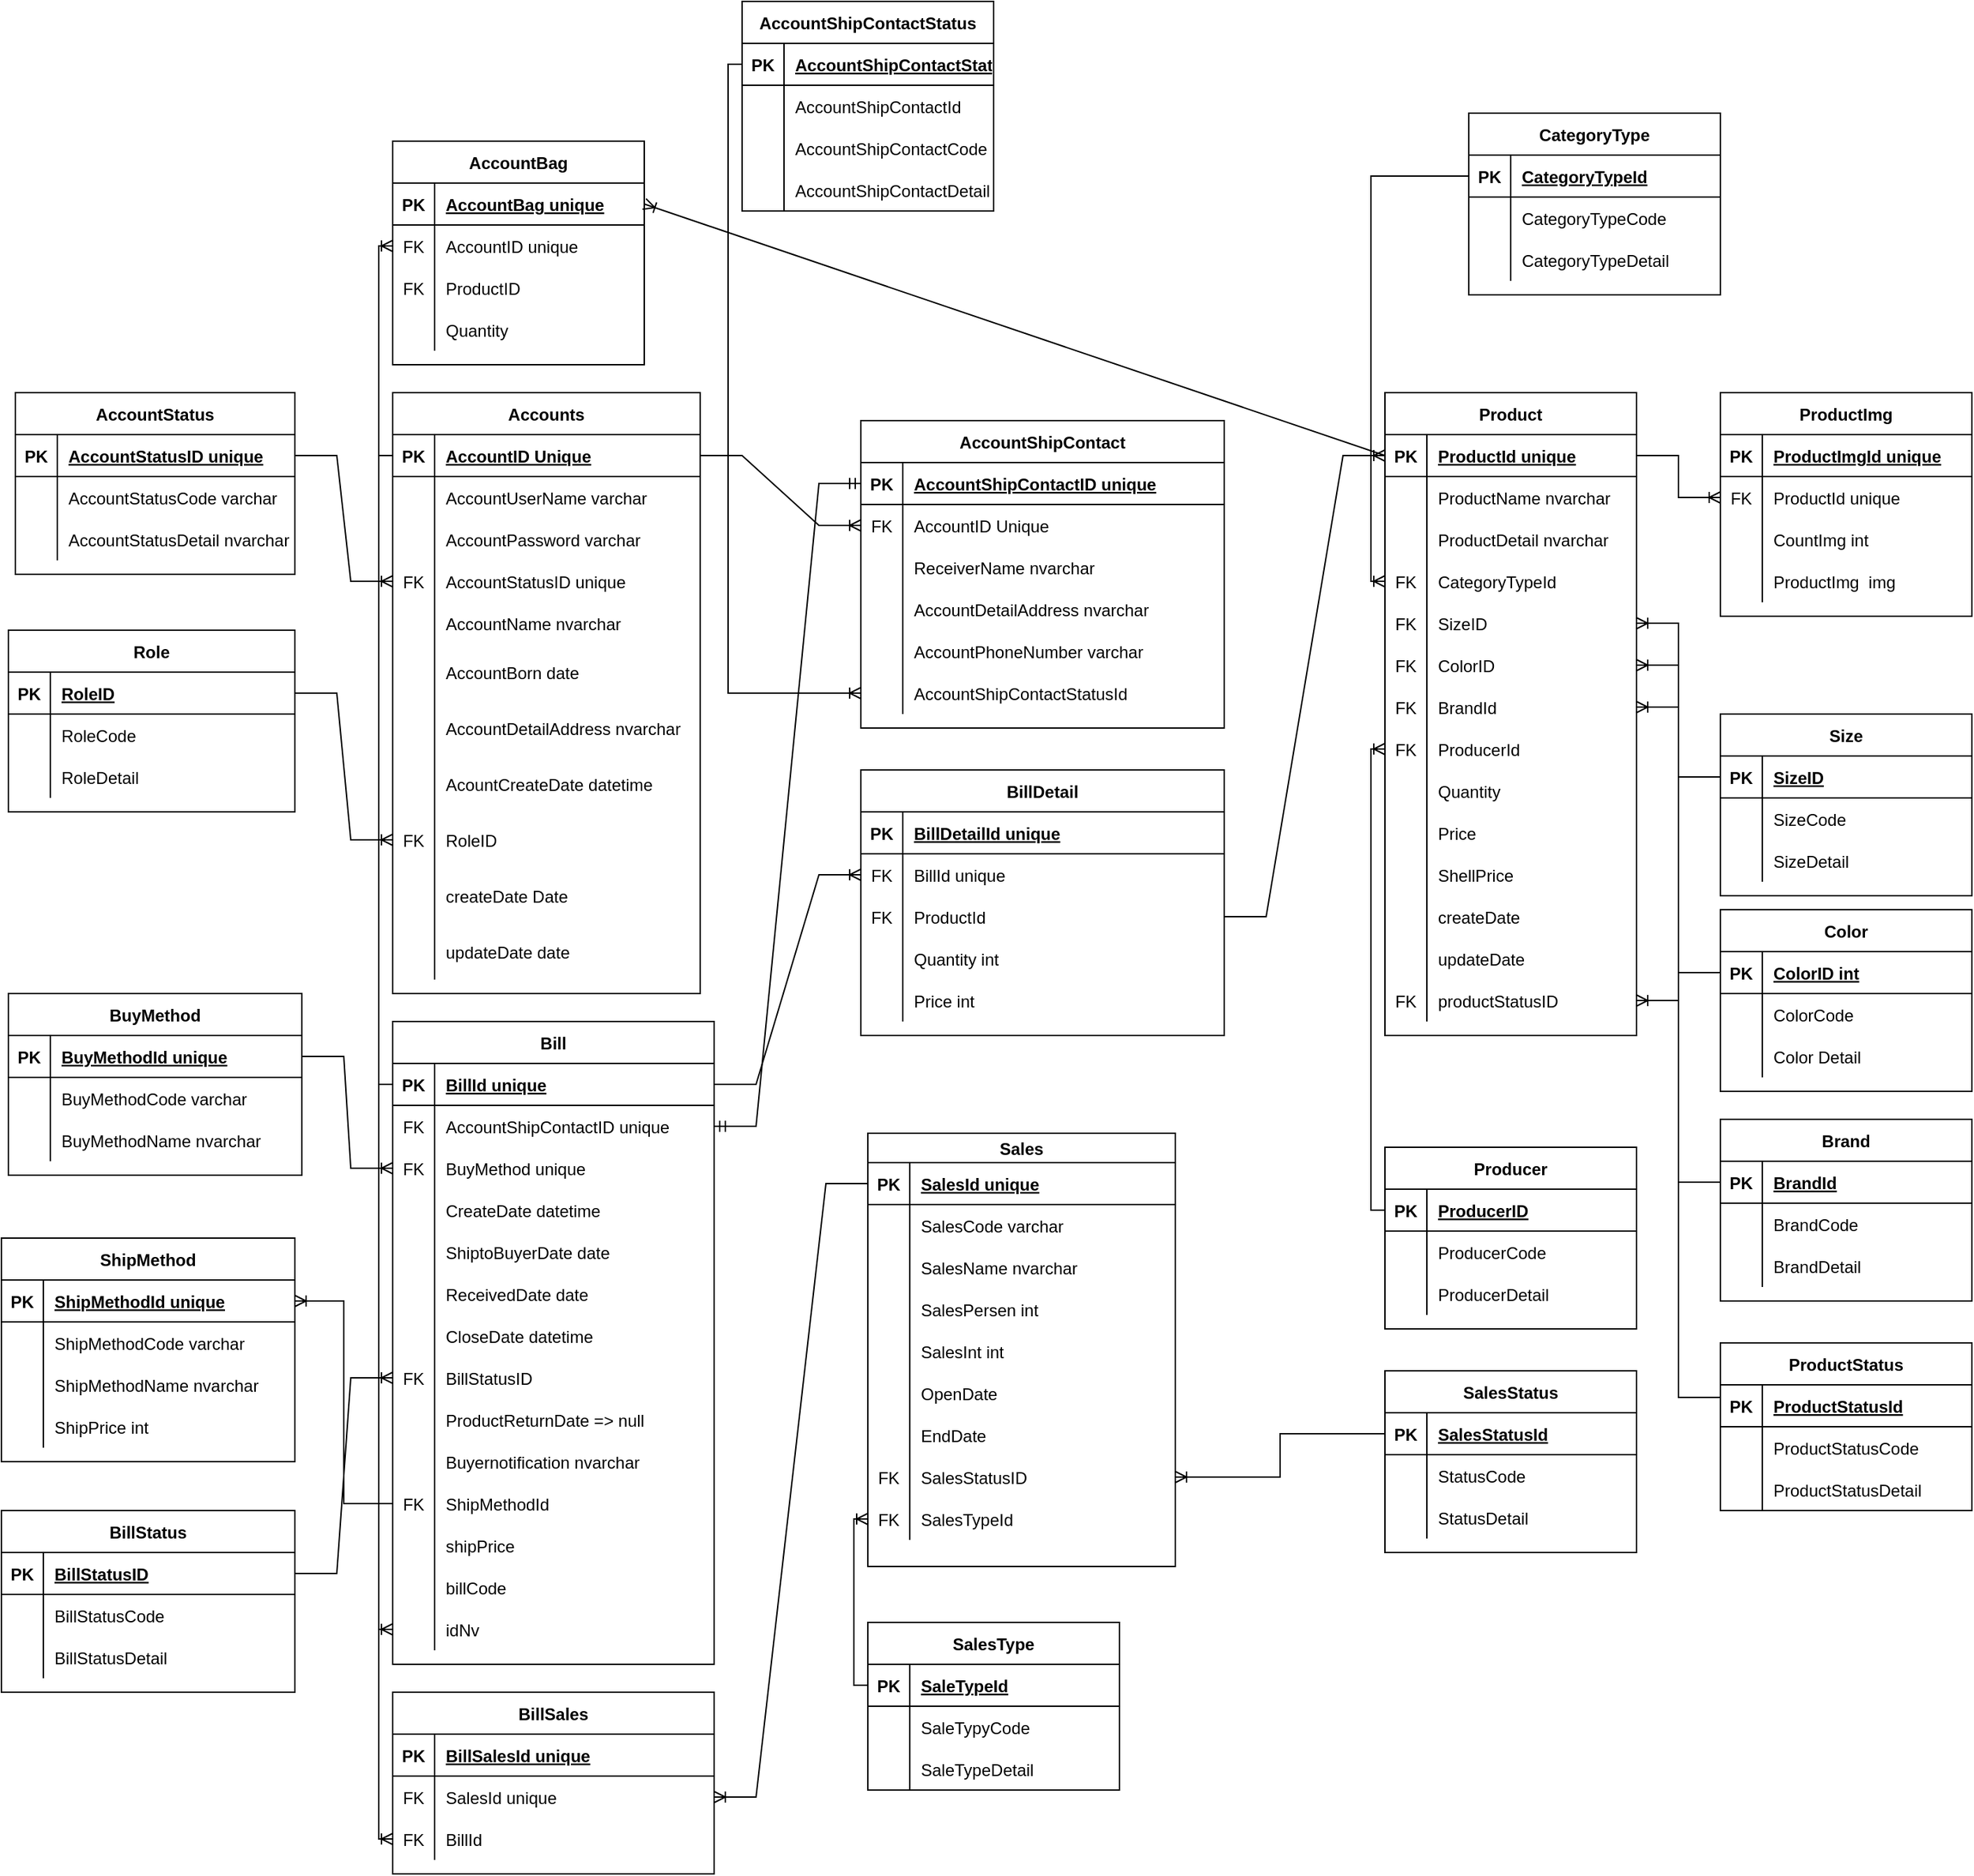 <mxfile version="20.6.2" type="device"><diagram id="E2uByu9CWmjCoODvsqgJ" name="Page-1"><mxGraphModel dx="2886" dy="-1554" grid="1" gridSize="10" guides="1" tooltips="1" connect="1" arrows="1" fold="1" page="1" pageScale="1" pageWidth="850" pageHeight="1100" math="0" shadow="0"><root><mxCell id="0"/><mxCell id="1" parent="0"/><mxCell id="FQY_n5FUUqKN2-dTgUOk-529" value="Accounts" style="shape=table;startSize=30;container=1;collapsible=1;childLayout=tableLayout;fixedRows=1;rowLines=0;fontStyle=1;align=center;resizeLast=1;" parent="1" vertex="1"><mxGeometry x="-1220" y="3040" width="220" height="430" as="geometry"/></mxCell><mxCell id="FQY_n5FUUqKN2-dTgUOk-530" value="" style="shape=tableRow;horizontal=0;startSize=0;swimlaneHead=0;swimlaneBody=0;fillColor=none;collapsible=0;dropTarget=0;points=[[0,0.5],[1,0.5]];portConstraint=eastwest;top=0;left=0;right=0;bottom=1;" parent="FQY_n5FUUqKN2-dTgUOk-529" vertex="1"><mxGeometry y="30" width="220" height="30" as="geometry"/></mxCell><mxCell id="FQY_n5FUUqKN2-dTgUOk-531" value="PK" style="shape=partialRectangle;connectable=0;fillColor=none;top=0;left=0;bottom=0;right=0;fontStyle=1;overflow=hidden;" parent="FQY_n5FUUqKN2-dTgUOk-530" vertex="1"><mxGeometry width="30" height="30" as="geometry"><mxRectangle width="30" height="30" as="alternateBounds"/></mxGeometry></mxCell><mxCell id="FQY_n5FUUqKN2-dTgUOk-532" value="AccountID Unique" style="shape=partialRectangle;connectable=0;fillColor=none;top=0;left=0;bottom=0;right=0;align=left;spacingLeft=6;fontStyle=5;overflow=hidden;" parent="FQY_n5FUUqKN2-dTgUOk-530" vertex="1"><mxGeometry x="30" width="190" height="30" as="geometry"><mxRectangle width="190" height="30" as="alternateBounds"/></mxGeometry></mxCell><mxCell id="FQY_n5FUUqKN2-dTgUOk-536" value="" style="shape=tableRow;horizontal=0;startSize=0;swimlaneHead=0;swimlaneBody=0;fillColor=none;collapsible=0;dropTarget=0;points=[[0,0.5],[1,0.5]];portConstraint=eastwest;top=0;left=0;right=0;bottom=0;" parent="FQY_n5FUUqKN2-dTgUOk-529" vertex="1"><mxGeometry y="60" width="220" height="30" as="geometry"/></mxCell><mxCell id="FQY_n5FUUqKN2-dTgUOk-537" value="" style="shape=partialRectangle;connectable=0;fillColor=none;top=0;left=0;bottom=0;right=0;editable=1;overflow=hidden;" parent="FQY_n5FUUqKN2-dTgUOk-536" vertex="1"><mxGeometry width="30" height="30" as="geometry"><mxRectangle width="30" height="30" as="alternateBounds"/></mxGeometry></mxCell><mxCell id="FQY_n5FUUqKN2-dTgUOk-538" value="AccountUserName varchar" style="shape=partialRectangle;connectable=0;fillColor=none;top=0;left=0;bottom=0;right=0;align=left;spacingLeft=6;overflow=hidden;" parent="FQY_n5FUUqKN2-dTgUOk-536" vertex="1"><mxGeometry x="30" width="190" height="30" as="geometry"><mxRectangle width="190" height="30" as="alternateBounds"/></mxGeometry></mxCell><mxCell id="FQY_n5FUUqKN2-dTgUOk-542" value="" style="shape=tableRow;horizontal=0;startSize=0;swimlaneHead=0;swimlaneBody=0;fillColor=none;collapsible=0;dropTarget=0;points=[[0,0.5],[1,0.5]];portConstraint=eastwest;top=0;left=0;right=0;bottom=0;" parent="FQY_n5FUUqKN2-dTgUOk-529" vertex="1"><mxGeometry y="90" width="220" height="30" as="geometry"/></mxCell><mxCell id="FQY_n5FUUqKN2-dTgUOk-543" value="" style="shape=partialRectangle;connectable=0;fillColor=none;top=0;left=0;bottom=0;right=0;editable=1;overflow=hidden;" parent="FQY_n5FUUqKN2-dTgUOk-542" vertex="1"><mxGeometry width="30" height="30" as="geometry"><mxRectangle width="30" height="30" as="alternateBounds"/></mxGeometry></mxCell><mxCell id="FQY_n5FUUqKN2-dTgUOk-544" value="AccountPassword varchar" style="shape=partialRectangle;connectable=0;fillColor=none;top=0;left=0;bottom=0;right=0;align=left;spacingLeft=6;overflow=hidden;" parent="FQY_n5FUUqKN2-dTgUOk-542" vertex="1"><mxGeometry x="30" width="190" height="30" as="geometry"><mxRectangle width="190" height="30" as="alternateBounds"/></mxGeometry></mxCell><mxCell id="FQY_n5FUUqKN2-dTgUOk-545" value="" style="shape=tableRow;horizontal=0;startSize=0;swimlaneHead=0;swimlaneBody=0;fillColor=none;collapsible=0;dropTarget=0;points=[[0,0.5],[1,0.5]];portConstraint=eastwest;top=0;left=0;right=0;bottom=0;" parent="FQY_n5FUUqKN2-dTgUOk-529" vertex="1"><mxGeometry y="120" width="220" height="30" as="geometry"/></mxCell><mxCell id="FQY_n5FUUqKN2-dTgUOk-546" value="FK" style="shape=partialRectangle;connectable=0;fillColor=none;top=0;left=0;bottom=0;right=0;editable=1;overflow=hidden;" parent="FQY_n5FUUqKN2-dTgUOk-545" vertex="1"><mxGeometry width="30" height="30" as="geometry"><mxRectangle width="30" height="30" as="alternateBounds"/></mxGeometry></mxCell><mxCell id="FQY_n5FUUqKN2-dTgUOk-547" value="AccountStatusID unique" style="shape=partialRectangle;connectable=0;fillColor=none;top=0;left=0;bottom=0;right=0;align=left;spacingLeft=6;overflow=hidden;" parent="FQY_n5FUUqKN2-dTgUOk-545" vertex="1"><mxGeometry x="30" width="190" height="30" as="geometry"><mxRectangle width="190" height="30" as="alternateBounds"/></mxGeometry></mxCell><mxCell id="FQY_n5FUUqKN2-dTgUOk-551" value="" style="shape=tableRow;horizontal=0;startSize=0;swimlaneHead=0;swimlaneBody=0;fillColor=none;collapsible=0;dropTarget=0;points=[[0,0.5],[1,0.5]];portConstraint=eastwest;top=0;left=0;right=0;bottom=0;" parent="FQY_n5FUUqKN2-dTgUOk-529" vertex="1"><mxGeometry y="150" width="220" height="30" as="geometry"/></mxCell><mxCell id="FQY_n5FUUqKN2-dTgUOk-552" value="" style="shape=partialRectangle;connectable=0;fillColor=none;top=0;left=0;bottom=0;right=0;editable=1;overflow=hidden;" parent="FQY_n5FUUqKN2-dTgUOk-551" vertex="1"><mxGeometry width="30" height="30" as="geometry"><mxRectangle width="30" height="30" as="alternateBounds"/></mxGeometry></mxCell><mxCell id="FQY_n5FUUqKN2-dTgUOk-553" value="AccountName nvarchar" style="shape=partialRectangle;connectable=0;fillColor=none;top=0;left=0;bottom=0;right=0;align=left;spacingLeft=6;overflow=hidden;" parent="FQY_n5FUUqKN2-dTgUOk-551" vertex="1"><mxGeometry x="30" width="190" height="30" as="geometry"><mxRectangle width="190" height="30" as="alternateBounds"/></mxGeometry></mxCell><mxCell id="FQY_n5FUUqKN2-dTgUOk-554" value="" style="shape=tableRow;horizontal=0;startSize=0;swimlaneHead=0;swimlaneBody=0;fillColor=none;collapsible=0;dropTarget=0;points=[[0,0.5],[1,0.5]];portConstraint=eastwest;top=0;left=0;right=0;bottom=0;" parent="FQY_n5FUUqKN2-dTgUOk-529" vertex="1"><mxGeometry y="180" width="220" height="40" as="geometry"/></mxCell><mxCell id="FQY_n5FUUqKN2-dTgUOk-555" value="" style="shape=partialRectangle;connectable=0;fillColor=none;top=0;left=0;bottom=0;right=0;editable=1;overflow=hidden;" parent="FQY_n5FUUqKN2-dTgUOk-554" vertex="1"><mxGeometry width="30" height="40" as="geometry"><mxRectangle width="30" height="40" as="alternateBounds"/></mxGeometry></mxCell><mxCell id="FQY_n5FUUqKN2-dTgUOk-556" value="AccountBorn date" style="shape=partialRectangle;connectable=0;fillColor=none;top=0;left=0;bottom=0;right=0;align=left;spacingLeft=6;overflow=hidden;" parent="FQY_n5FUUqKN2-dTgUOk-554" vertex="1"><mxGeometry x="30" width="190" height="40" as="geometry"><mxRectangle width="190" height="40" as="alternateBounds"/></mxGeometry></mxCell><mxCell id="FQY_n5FUUqKN2-dTgUOk-560" value="" style="shape=tableRow;horizontal=0;startSize=0;swimlaneHead=0;swimlaneBody=0;fillColor=none;collapsible=0;dropTarget=0;points=[[0,0.5],[1,0.5]];portConstraint=eastwest;top=0;left=0;right=0;bottom=0;" parent="FQY_n5FUUqKN2-dTgUOk-529" vertex="1"><mxGeometry y="220" width="220" height="40" as="geometry"/></mxCell><mxCell id="FQY_n5FUUqKN2-dTgUOk-561" value="" style="shape=partialRectangle;connectable=0;fillColor=none;top=0;left=0;bottom=0;right=0;editable=1;overflow=hidden;" parent="FQY_n5FUUqKN2-dTgUOk-560" vertex="1"><mxGeometry width="30" height="40" as="geometry"><mxRectangle width="30" height="40" as="alternateBounds"/></mxGeometry></mxCell><mxCell id="FQY_n5FUUqKN2-dTgUOk-562" value="AccountDetailAddress nvarchar" style="shape=partialRectangle;connectable=0;fillColor=none;top=0;left=0;bottom=0;right=0;align=left;spacingLeft=6;overflow=hidden;" parent="FQY_n5FUUqKN2-dTgUOk-560" vertex="1"><mxGeometry x="30" width="190" height="40" as="geometry"><mxRectangle width="190" height="40" as="alternateBounds"/></mxGeometry></mxCell><mxCell id="FQY_n5FUUqKN2-dTgUOk-569" style="shape=tableRow;horizontal=0;startSize=0;swimlaneHead=0;swimlaneBody=0;fillColor=none;collapsible=0;dropTarget=0;points=[[0,0.5],[1,0.5]];portConstraint=eastwest;top=0;left=0;right=0;bottom=0;" parent="FQY_n5FUUqKN2-dTgUOk-529" vertex="1"><mxGeometry y="260" width="220" height="40" as="geometry"/></mxCell><mxCell id="FQY_n5FUUqKN2-dTgUOk-570" style="shape=partialRectangle;connectable=0;fillColor=none;top=0;left=0;bottom=0;right=0;editable=1;overflow=hidden;" parent="FQY_n5FUUqKN2-dTgUOk-569" vertex="1"><mxGeometry width="30" height="40" as="geometry"><mxRectangle width="30" height="40" as="alternateBounds"/></mxGeometry></mxCell><mxCell id="FQY_n5FUUqKN2-dTgUOk-571" value="AcountCreateDate datetime" style="shape=partialRectangle;connectable=0;fillColor=none;top=0;left=0;bottom=0;right=0;align=left;spacingLeft=6;overflow=hidden;" parent="FQY_n5FUUqKN2-dTgUOk-569" vertex="1"><mxGeometry x="30" width="190" height="40" as="geometry"><mxRectangle width="190" height="40" as="alternateBounds"/></mxGeometry></mxCell><mxCell id="a5wrkjtGfE6Tmt_1dnjD-131" style="shape=tableRow;horizontal=0;startSize=0;swimlaneHead=0;swimlaneBody=0;fillColor=none;collapsible=0;dropTarget=0;points=[[0,0.5],[1,0.5]];portConstraint=eastwest;top=0;left=0;right=0;bottom=0;" parent="FQY_n5FUUqKN2-dTgUOk-529" vertex="1"><mxGeometry y="300" width="220" height="40" as="geometry"/></mxCell><mxCell id="a5wrkjtGfE6Tmt_1dnjD-132" value="FK" style="shape=partialRectangle;connectable=0;fillColor=none;top=0;left=0;bottom=0;right=0;editable=1;overflow=hidden;" parent="a5wrkjtGfE6Tmt_1dnjD-131" vertex="1"><mxGeometry width="30" height="40" as="geometry"><mxRectangle width="30" height="40" as="alternateBounds"/></mxGeometry></mxCell><mxCell id="a5wrkjtGfE6Tmt_1dnjD-133" value="RoleID" style="shape=partialRectangle;connectable=0;fillColor=none;top=0;left=0;bottom=0;right=0;align=left;spacingLeft=6;overflow=hidden;" parent="a5wrkjtGfE6Tmt_1dnjD-131" vertex="1"><mxGeometry x="30" width="190" height="40" as="geometry"><mxRectangle width="190" height="40" as="alternateBounds"/></mxGeometry></mxCell><mxCell id="2Q5TotX5n4OSXgcLp7ms-9" style="shape=tableRow;horizontal=0;startSize=0;swimlaneHead=0;swimlaneBody=0;fillColor=none;collapsible=0;dropTarget=0;points=[[0,0.5],[1,0.5]];portConstraint=eastwest;top=0;left=0;right=0;bottom=0;" parent="FQY_n5FUUqKN2-dTgUOk-529" vertex="1"><mxGeometry y="340" width="220" height="40" as="geometry"/></mxCell><mxCell id="2Q5TotX5n4OSXgcLp7ms-10" style="shape=partialRectangle;connectable=0;fillColor=none;top=0;left=0;bottom=0;right=0;editable=1;overflow=hidden;" parent="2Q5TotX5n4OSXgcLp7ms-9" vertex="1"><mxGeometry width="30" height="40" as="geometry"><mxRectangle width="30" height="40" as="alternateBounds"/></mxGeometry></mxCell><mxCell id="2Q5TotX5n4OSXgcLp7ms-11" value="createDate Date" style="shape=partialRectangle;connectable=0;fillColor=none;top=0;left=0;bottom=0;right=0;align=left;spacingLeft=6;overflow=hidden;" parent="2Q5TotX5n4OSXgcLp7ms-9" vertex="1"><mxGeometry x="30" width="190" height="40" as="geometry"><mxRectangle width="190" height="40" as="alternateBounds"/></mxGeometry></mxCell><mxCell id="2Q5TotX5n4OSXgcLp7ms-12" style="shape=tableRow;horizontal=0;startSize=0;swimlaneHead=0;swimlaneBody=0;fillColor=none;collapsible=0;dropTarget=0;points=[[0,0.5],[1,0.5]];portConstraint=eastwest;top=0;left=0;right=0;bottom=0;" parent="FQY_n5FUUqKN2-dTgUOk-529" vertex="1"><mxGeometry y="380" width="220" height="40" as="geometry"/></mxCell><mxCell id="2Q5TotX5n4OSXgcLp7ms-13" style="shape=partialRectangle;connectable=0;fillColor=none;top=0;left=0;bottom=0;right=0;editable=1;overflow=hidden;" parent="2Q5TotX5n4OSXgcLp7ms-12" vertex="1"><mxGeometry width="30" height="40" as="geometry"><mxRectangle width="30" height="40" as="alternateBounds"/></mxGeometry></mxCell><mxCell id="2Q5TotX5n4OSXgcLp7ms-14" value="updateDate date" style="shape=partialRectangle;connectable=0;fillColor=none;top=0;left=0;bottom=0;right=0;align=left;spacingLeft=6;overflow=hidden;" parent="2Q5TotX5n4OSXgcLp7ms-12" vertex="1"><mxGeometry x="30" width="190" height="40" as="geometry"><mxRectangle width="190" height="40" as="alternateBounds"/></mxGeometry></mxCell><mxCell id="FQY_n5FUUqKN2-dTgUOk-572" value="AccountShipContact" style="shape=table;startSize=30;container=1;collapsible=1;childLayout=tableLayout;fixedRows=1;rowLines=0;fontStyle=1;align=center;resizeLast=1;" parent="1" vertex="1"><mxGeometry x="-885" y="3060" width="260" height="220" as="geometry"/></mxCell><mxCell id="FQY_n5FUUqKN2-dTgUOk-573" value="" style="shape=tableRow;horizontal=0;startSize=0;swimlaneHead=0;swimlaneBody=0;fillColor=none;collapsible=0;dropTarget=0;points=[[0,0.5],[1,0.5]];portConstraint=eastwest;top=0;left=0;right=0;bottom=1;" parent="FQY_n5FUUqKN2-dTgUOk-572" vertex="1"><mxGeometry y="30" width="260" height="30" as="geometry"/></mxCell><mxCell id="FQY_n5FUUqKN2-dTgUOk-574" value="PK" style="shape=partialRectangle;connectable=0;fillColor=none;top=0;left=0;bottom=0;right=0;fontStyle=1;overflow=hidden;" parent="FQY_n5FUUqKN2-dTgUOk-573" vertex="1"><mxGeometry width="30" height="30" as="geometry"><mxRectangle width="30" height="30" as="alternateBounds"/></mxGeometry></mxCell><mxCell id="FQY_n5FUUqKN2-dTgUOk-575" value="AccountShipContactID unique" style="shape=partialRectangle;connectable=0;fillColor=none;top=0;left=0;bottom=0;right=0;align=left;spacingLeft=6;fontStyle=5;overflow=hidden;" parent="FQY_n5FUUqKN2-dTgUOk-573" vertex="1"><mxGeometry x="30" width="230" height="30" as="geometry"><mxRectangle width="230" height="30" as="alternateBounds"/></mxGeometry></mxCell><mxCell id="FQY_n5FUUqKN2-dTgUOk-576" value="" style="shape=tableRow;horizontal=0;startSize=0;swimlaneHead=0;swimlaneBody=0;fillColor=none;collapsible=0;dropTarget=0;points=[[0,0.5],[1,0.5]];portConstraint=eastwest;top=0;left=0;right=0;bottom=0;" parent="FQY_n5FUUqKN2-dTgUOk-572" vertex="1"><mxGeometry y="60" width="260" height="30" as="geometry"/></mxCell><mxCell id="FQY_n5FUUqKN2-dTgUOk-577" value="FK" style="shape=partialRectangle;connectable=0;fillColor=none;top=0;left=0;bottom=0;right=0;editable=1;overflow=hidden;" parent="FQY_n5FUUqKN2-dTgUOk-576" vertex="1"><mxGeometry width="30" height="30" as="geometry"><mxRectangle width="30" height="30" as="alternateBounds"/></mxGeometry></mxCell><mxCell id="FQY_n5FUUqKN2-dTgUOk-578" value="AccountID Unique" style="shape=partialRectangle;connectable=0;fillColor=none;top=0;left=0;bottom=0;right=0;align=left;spacingLeft=6;overflow=hidden;" parent="FQY_n5FUUqKN2-dTgUOk-576" vertex="1"><mxGeometry x="30" width="230" height="30" as="geometry"><mxRectangle width="230" height="30" as="alternateBounds"/></mxGeometry></mxCell><mxCell id="FQY_n5FUUqKN2-dTgUOk-579" value="" style="shape=tableRow;horizontal=0;startSize=0;swimlaneHead=0;swimlaneBody=0;fillColor=none;collapsible=0;dropTarget=0;points=[[0,0.5],[1,0.5]];portConstraint=eastwest;top=0;left=0;right=0;bottom=0;" parent="FQY_n5FUUqKN2-dTgUOk-572" vertex="1"><mxGeometry y="90" width="260" height="30" as="geometry"/></mxCell><mxCell id="FQY_n5FUUqKN2-dTgUOk-580" value="" style="shape=partialRectangle;connectable=0;fillColor=none;top=0;left=0;bottom=0;right=0;editable=1;overflow=hidden;" parent="FQY_n5FUUqKN2-dTgUOk-579" vertex="1"><mxGeometry width="30" height="30" as="geometry"><mxRectangle width="30" height="30" as="alternateBounds"/></mxGeometry></mxCell><mxCell id="FQY_n5FUUqKN2-dTgUOk-581" value="ReceiverName nvarchar" style="shape=partialRectangle;connectable=0;fillColor=none;top=0;left=0;bottom=0;right=0;align=left;spacingLeft=6;overflow=hidden;" parent="FQY_n5FUUqKN2-dTgUOk-579" vertex="1"><mxGeometry x="30" width="230" height="30" as="geometry"><mxRectangle width="230" height="30" as="alternateBounds"/></mxGeometry></mxCell><mxCell id="FQY_n5FUUqKN2-dTgUOk-591" value="" style="shape=tableRow;horizontal=0;startSize=0;swimlaneHead=0;swimlaneBody=0;fillColor=none;collapsible=0;dropTarget=0;points=[[0,0.5],[1,0.5]];portConstraint=eastwest;top=0;left=0;right=0;bottom=0;" parent="FQY_n5FUUqKN2-dTgUOk-572" vertex="1"><mxGeometry y="120" width="260" height="30" as="geometry"/></mxCell><mxCell id="FQY_n5FUUqKN2-dTgUOk-592" value="" style="shape=partialRectangle;connectable=0;fillColor=none;top=0;left=0;bottom=0;right=0;editable=1;overflow=hidden;" parent="FQY_n5FUUqKN2-dTgUOk-591" vertex="1"><mxGeometry width="30" height="30" as="geometry"><mxRectangle width="30" height="30" as="alternateBounds"/></mxGeometry></mxCell><mxCell id="FQY_n5FUUqKN2-dTgUOk-593" value="AccountDetailAddress nvarchar" style="shape=partialRectangle;connectable=0;fillColor=none;top=0;left=0;bottom=0;right=0;align=left;spacingLeft=6;overflow=hidden;" parent="FQY_n5FUUqKN2-dTgUOk-591" vertex="1"><mxGeometry x="30" width="230" height="30" as="geometry"><mxRectangle width="230" height="30" as="alternateBounds"/></mxGeometry></mxCell><mxCell id="FQY_n5FUUqKN2-dTgUOk-594" value="" style="shape=tableRow;horizontal=0;startSize=0;swimlaneHead=0;swimlaneBody=0;fillColor=none;collapsible=0;dropTarget=0;points=[[0,0.5],[1,0.5]];portConstraint=eastwest;top=0;left=0;right=0;bottom=0;" parent="FQY_n5FUUqKN2-dTgUOk-572" vertex="1"><mxGeometry y="150" width="260" height="30" as="geometry"/></mxCell><mxCell id="FQY_n5FUUqKN2-dTgUOk-595" value="" style="shape=partialRectangle;connectable=0;fillColor=none;top=0;left=0;bottom=0;right=0;editable=1;overflow=hidden;" parent="FQY_n5FUUqKN2-dTgUOk-594" vertex="1"><mxGeometry width="30" height="30" as="geometry"><mxRectangle width="30" height="30" as="alternateBounds"/></mxGeometry></mxCell><mxCell id="FQY_n5FUUqKN2-dTgUOk-596" value="AccountPhoneNumber varchar" style="shape=partialRectangle;connectable=0;fillColor=none;top=0;left=0;bottom=0;right=0;align=left;spacingLeft=6;overflow=hidden;" parent="FQY_n5FUUqKN2-dTgUOk-594" vertex="1"><mxGeometry x="30" width="230" height="30" as="geometry"><mxRectangle width="230" height="30" as="alternateBounds"/></mxGeometry></mxCell><mxCell id="A3-sMGK9YU07DaznV57x-36" style="shape=tableRow;horizontal=0;startSize=0;swimlaneHead=0;swimlaneBody=0;fillColor=none;collapsible=0;dropTarget=0;points=[[0,0.5],[1,0.5]];portConstraint=eastwest;top=0;left=0;right=0;bottom=0;" parent="FQY_n5FUUqKN2-dTgUOk-572" vertex="1"><mxGeometry y="180" width="260" height="30" as="geometry"/></mxCell><mxCell id="A3-sMGK9YU07DaznV57x-37" style="shape=partialRectangle;connectable=0;fillColor=none;top=0;left=0;bottom=0;right=0;editable=1;overflow=hidden;" parent="A3-sMGK9YU07DaznV57x-36" vertex="1"><mxGeometry width="30" height="30" as="geometry"><mxRectangle width="30" height="30" as="alternateBounds"/></mxGeometry></mxCell><mxCell id="A3-sMGK9YU07DaznV57x-38" value="AccountShipContactStatusId" style="shape=partialRectangle;connectable=0;fillColor=none;top=0;left=0;bottom=0;right=0;align=left;spacingLeft=6;overflow=hidden;" parent="A3-sMGK9YU07DaznV57x-36" vertex="1"><mxGeometry x="30" width="230" height="30" as="geometry"><mxRectangle width="230" height="30" as="alternateBounds"/></mxGeometry></mxCell><mxCell id="FQY_n5FUUqKN2-dTgUOk-609" value="AccountStatus" style="shape=table;startSize=30;container=1;collapsible=1;childLayout=tableLayout;fixedRows=1;rowLines=0;fontStyle=1;align=center;resizeLast=1;" parent="1" vertex="1"><mxGeometry x="-1490" y="3040" width="200" height="130" as="geometry"/></mxCell><mxCell id="FQY_n5FUUqKN2-dTgUOk-610" value="" style="shape=tableRow;horizontal=0;startSize=0;swimlaneHead=0;swimlaneBody=0;fillColor=none;collapsible=0;dropTarget=0;points=[[0,0.5],[1,0.5]];portConstraint=eastwest;top=0;left=0;right=0;bottom=1;" parent="FQY_n5FUUqKN2-dTgUOk-609" vertex="1"><mxGeometry y="30" width="200" height="30" as="geometry"/></mxCell><mxCell id="FQY_n5FUUqKN2-dTgUOk-611" value="PK" style="shape=partialRectangle;connectable=0;fillColor=none;top=0;left=0;bottom=0;right=0;fontStyle=1;overflow=hidden;" parent="FQY_n5FUUqKN2-dTgUOk-610" vertex="1"><mxGeometry width="30" height="30" as="geometry"><mxRectangle width="30" height="30" as="alternateBounds"/></mxGeometry></mxCell><mxCell id="FQY_n5FUUqKN2-dTgUOk-612" value="AccountStatusID unique" style="shape=partialRectangle;connectable=0;fillColor=none;top=0;left=0;bottom=0;right=0;align=left;spacingLeft=6;fontStyle=5;overflow=hidden;" parent="FQY_n5FUUqKN2-dTgUOk-610" vertex="1"><mxGeometry x="30" width="170" height="30" as="geometry"><mxRectangle width="170" height="30" as="alternateBounds"/></mxGeometry></mxCell><mxCell id="FQY_n5FUUqKN2-dTgUOk-613" value="" style="shape=tableRow;horizontal=0;startSize=0;swimlaneHead=0;swimlaneBody=0;fillColor=none;collapsible=0;dropTarget=0;points=[[0,0.5],[1,0.5]];portConstraint=eastwest;top=0;left=0;right=0;bottom=0;" parent="FQY_n5FUUqKN2-dTgUOk-609" vertex="1"><mxGeometry y="60" width="200" height="30" as="geometry"/></mxCell><mxCell id="FQY_n5FUUqKN2-dTgUOk-614" value="" style="shape=partialRectangle;connectable=0;fillColor=none;top=0;left=0;bottom=0;right=0;editable=1;overflow=hidden;" parent="FQY_n5FUUqKN2-dTgUOk-613" vertex="1"><mxGeometry width="30" height="30" as="geometry"><mxRectangle width="30" height="30" as="alternateBounds"/></mxGeometry></mxCell><mxCell id="FQY_n5FUUqKN2-dTgUOk-615" value="AccountStatusCode varchar" style="shape=partialRectangle;connectable=0;fillColor=none;top=0;left=0;bottom=0;right=0;align=left;spacingLeft=6;overflow=hidden;" parent="FQY_n5FUUqKN2-dTgUOk-613" vertex="1"><mxGeometry x="30" width="170" height="30" as="geometry"><mxRectangle width="170" height="30" as="alternateBounds"/></mxGeometry></mxCell><mxCell id="FQY_n5FUUqKN2-dTgUOk-616" value="" style="shape=tableRow;horizontal=0;startSize=0;swimlaneHead=0;swimlaneBody=0;fillColor=none;collapsible=0;dropTarget=0;points=[[0,0.5],[1,0.5]];portConstraint=eastwest;top=0;left=0;right=0;bottom=0;" parent="FQY_n5FUUqKN2-dTgUOk-609" vertex="1"><mxGeometry y="90" width="200" height="30" as="geometry"/></mxCell><mxCell id="FQY_n5FUUqKN2-dTgUOk-617" value="" style="shape=partialRectangle;connectable=0;fillColor=none;top=0;left=0;bottom=0;right=0;editable=1;overflow=hidden;" parent="FQY_n5FUUqKN2-dTgUOk-616" vertex="1"><mxGeometry width="30" height="30" as="geometry"><mxRectangle width="30" height="30" as="alternateBounds"/></mxGeometry></mxCell><mxCell id="FQY_n5FUUqKN2-dTgUOk-618" value="AccountStatusDetail nvarchar" style="shape=partialRectangle;connectable=0;fillColor=none;top=0;left=0;bottom=0;right=0;align=left;spacingLeft=6;overflow=hidden;" parent="FQY_n5FUUqKN2-dTgUOk-616" vertex="1"><mxGeometry x="30" width="170" height="30" as="geometry"><mxRectangle width="170" height="30" as="alternateBounds"/></mxGeometry></mxCell><mxCell id="FQY_n5FUUqKN2-dTgUOk-634" value="Product" style="shape=table;startSize=30;container=1;collapsible=1;childLayout=tableLayout;fixedRows=1;rowLines=0;fontStyle=1;align=center;resizeLast=1;" parent="1" vertex="1"><mxGeometry x="-510" y="3040" width="180" height="460" as="geometry"/></mxCell><mxCell id="FQY_n5FUUqKN2-dTgUOk-635" value="" style="shape=tableRow;horizontal=0;startSize=0;swimlaneHead=0;swimlaneBody=0;fillColor=none;collapsible=0;dropTarget=0;points=[[0,0.5],[1,0.5]];portConstraint=eastwest;top=0;left=0;right=0;bottom=1;" parent="FQY_n5FUUqKN2-dTgUOk-634" vertex="1"><mxGeometry y="30" width="180" height="30" as="geometry"/></mxCell><mxCell id="FQY_n5FUUqKN2-dTgUOk-636" value="PK" style="shape=partialRectangle;connectable=0;fillColor=none;top=0;left=0;bottom=0;right=0;fontStyle=1;overflow=hidden;" parent="FQY_n5FUUqKN2-dTgUOk-635" vertex="1"><mxGeometry width="30" height="30" as="geometry"><mxRectangle width="30" height="30" as="alternateBounds"/></mxGeometry></mxCell><mxCell id="FQY_n5FUUqKN2-dTgUOk-637" value="ProductId unique" style="shape=partialRectangle;connectable=0;fillColor=none;top=0;left=0;bottom=0;right=0;align=left;spacingLeft=6;fontStyle=5;overflow=hidden;" parent="FQY_n5FUUqKN2-dTgUOk-635" vertex="1"><mxGeometry x="30" width="150" height="30" as="geometry"><mxRectangle width="150" height="30" as="alternateBounds"/></mxGeometry></mxCell><mxCell id="FQY_n5FUUqKN2-dTgUOk-641" value="" style="shape=tableRow;horizontal=0;startSize=0;swimlaneHead=0;swimlaneBody=0;fillColor=none;collapsible=0;dropTarget=0;points=[[0,0.5],[1,0.5]];portConstraint=eastwest;top=0;left=0;right=0;bottom=0;" parent="FQY_n5FUUqKN2-dTgUOk-634" vertex="1"><mxGeometry y="60" width="180" height="30" as="geometry"/></mxCell><mxCell id="FQY_n5FUUqKN2-dTgUOk-642" value="" style="shape=partialRectangle;connectable=0;fillColor=none;top=0;left=0;bottom=0;right=0;editable=1;overflow=hidden;" parent="FQY_n5FUUqKN2-dTgUOk-641" vertex="1"><mxGeometry width="30" height="30" as="geometry"><mxRectangle width="30" height="30" as="alternateBounds"/></mxGeometry></mxCell><mxCell id="FQY_n5FUUqKN2-dTgUOk-643" value="ProductName nvarchar" style="shape=partialRectangle;connectable=0;fillColor=none;top=0;left=0;bottom=0;right=0;align=left;spacingLeft=6;overflow=hidden;" parent="FQY_n5FUUqKN2-dTgUOk-641" vertex="1"><mxGeometry x="30" width="150" height="30" as="geometry"><mxRectangle width="150" height="30" as="alternateBounds"/></mxGeometry></mxCell><mxCell id="FQY_n5FUUqKN2-dTgUOk-647" value="" style="shape=tableRow;horizontal=0;startSize=0;swimlaneHead=0;swimlaneBody=0;fillColor=none;collapsible=0;dropTarget=0;points=[[0,0.5],[1,0.5]];portConstraint=eastwest;top=0;left=0;right=0;bottom=0;" parent="FQY_n5FUUqKN2-dTgUOk-634" vertex="1"><mxGeometry y="90" width="180" height="30" as="geometry"/></mxCell><mxCell id="FQY_n5FUUqKN2-dTgUOk-648" value="" style="shape=partialRectangle;connectable=0;fillColor=none;top=0;left=0;bottom=0;right=0;editable=1;overflow=hidden;" parent="FQY_n5FUUqKN2-dTgUOk-647" vertex="1"><mxGeometry width="30" height="30" as="geometry"><mxRectangle width="30" height="30" as="alternateBounds"/></mxGeometry></mxCell><mxCell id="FQY_n5FUUqKN2-dTgUOk-649" value="ProductDetail nvarchar" style="shape=partialRectangle;connectable=0;fillColor=none;top=0;left=0;bottom=0;right=0;align=left;spacingLeft=6;overflow=hidden;" parent="FQY_n5FUUqKN2-dTgUOk-647" vertex="1"><mxGeometry x="30" width="150" height="30" as="geometry"><mxRectangle width="150" height="30" as="alternateBounds"/></mxGeometry></mxCell><mxCell id="Dntfu1Guji7DVV1PAJvE-9" style="shape=tableRow;horizontal=0;startSize=0;swimlaneHead=0;swimlaneBody=0;fillColor=none;collapsible=0;dropTarget=0;points=[[0,0.5],[1,0.5]];portConstraint=eastwest;top=0;left=0;right=0;bottom=0;" parent="FQY_n5FUUqKN2-dTgUOk-634" vertex="1"><mxGeometry y="120" width="180" height="30" as="geometry"/></mxCell><mxCell id="Dntfu1Guji7DVV1PAJvE-10" value="FK" style="shape=partialRectangle;connectable=0;fillColor=none;top=0;left=0;bottom=0;right=0;editable=1;overflow=hidden;" parent="Dntfu1Guji7DVV1PAJvE-9" vertex="1"><mxGeometry width="30" height="30" as="geometry"><mxRectangle width="30" height="30" as="alternateBounds"/></mxGeometry></mxCell><mxCell id="Dntfu1Guji7DVV1PAJvE-11" value="CategoryTypeId" style="shape=partialRectangle;connectable=0;fillColor=none;top=0;left=0;bottom=0;right=0;align=left;spacingLeft=6;overflow=hidden;" parent="Dntfu1Guji7DVV1PAJvE-9" vertex="1"><mxGeometry x="30" width="150" height="30" as="geometry"><mxRectangle width="150" height="30" as="alternateBounds"/></mxGeometry></mxCell><mxCell id="a5wrkjtGfE6Tmt_1dnjD-4" style="shape=tableRow;horizontal=0;startSize=0;swimlaneHead=0;swimlaneBody=0;fillColor=none;collapsible=0;dropTarget=0;points=[[0,0.5],[1,0.5]];portConstraint=eastwest;top=0;left=0;right=0;bottom=0;" parent="FQY_n5FUUqKN2-dTgUOk-634" vertex="1"><mxGeometry y="150" width="180" height="30" as="geometry"/></mxCell><mxCell id="a5wrkjtGfE6Tmt_1dnjD-5" value="FK" style="shape=partialRectangle;connectable=0;fillColor=none;top=0;left=0;bottom=0;right=0;editable=1;overflow=hidden;" parent="a5wrkjtGfE6Tmt_1dnjD-4" vertex="1"><mxGeometry width="30" height="30" as="geometry"><mxRectangle width="30" height="30" as="alternateBounds"/></mxGeometry></mxCell><mxCell id="a5wrkjtGfE6Tmt_1dnjD-6" value="SizeID" style="shape=partialRectangle;connectable=0;fillColor=none;top=0;left=0;bottom=0;right=0;align=left;spacingLeft=6;overflow=hidden;" parent="a5wrkjtGfE6Tmt_1dnjD-4" vertex="1"><mxGeometry x="30" width="150" height="30" as="geometry"><mxRectangle width="150" height="30" as="alternateBounds"/></mxGeometry></mxCell><mxCell id="a5wrkjtGfE6Tmt_1dnjD-48" style="shape=tableRow;horizontal=0;startSize=0;swimlaneHead=0;swimlaneBody=0;fillColor=none;collapsible=0;dropTarget=0;points=[[0,0.5],[1,0.5]];portConstraint=eastwest;top=0;left=0;right=0;bottom=0;" parent="FQY_n5FUUqKN2-dTgUOk-634" vertex="1"><mxGeometry y="180" width="180" height="30" as="geometry"/></mxCell><mxCell id="a5wrkjtGfE6Tmt_1dnjD-49" value="FK" style="shape=partialRectangle;connectable=0;fillColor=none;top=0;left=0;bottom=0;right=0;editable=1;overflow=hidden;" parent="a5wrkjtGfE6Tmt_1dnjD-48" vertex="1"><mxGeometry width="30" height="30" as="geometry"><mxRectangle width="30" height="30" as="alternateBounds"/></mxGeometry></mxCell><mxCell id="a5wrkjtGfE6Tmt_1dnjD-50" value="ColorID" style="shape=partialRectangle;connectable=0;fillColor=none;top=0;left=0;bottom=0;right=0;align=left;spacingLeft=6;overflow=hidden;" parent="a5wrkjtGfE6Tmt_1dnjD-48" vertex="1"><mxGeometry x="30" width="150" height="30" as="geometry"><mxRectangle width="150" height="30" as="alternateBounds"/></mxGeometry></mxCell><mxCell id="a5wrkjtGfE6Tmt_1dnjD-51" style="shape=tableRow;horizontal=0;startSize=0;swimlaneHead=0;swimlaneBody=0;fillColor=none;collapsible=0;dropTarget=0;points=[[0,0.5],[1,0.5]];portConstraint=eastwest;top=0;left=0;right=0;bottom=0;" parent="FQY_n5FUUqKN2-dTgUOk-634" vertex="1"><mxGeometry y="210" width="180" height="30" as="geometry"/></mxCell><mxCell id="a5wrkjtGfE6Tmt_1dnjD-52" value="FK" style="shape=partialRectangle;connectable=0;fillColor=none;top=0;left=0;bottom=0;right=0;editable=1;overflow=hidden;" parent="a5wrkjtGfE6Tmt_1dnjD-51" vertex="1"><mxGeometry width="30" height="30" as="geometry"><mxRectangle width="30" height="30" as="alternateBounds"/></mxGeometry></mxCell><mxCell id="a5wrkjtGfE6Tmt_1dnjD-53" value="BrandId" style="shape=partialRectangle;connectable=0;fillColor=none;top=0;left=0;bottom=0;right=0;align=left;spacingLeft=6;overflow=hidden;" parent="a5wrkjtGfE6Tmt_1dnjD-51" vertex="1"><mxGeometry x="30" width="150" height="30" as="geometry"><mxRectangle width="150" height="30" as="alternateBounds"/></mxGeometry></mxCell><mxCell id="a5wrkjtGfE6Tmt_1dnjD-76" style="shape=tableRow;horizontal=0;startSize=0;swimlaneHead=0;swimlaneBody=0;fillColor=none;collapsible=0;dropTarget=0;points=[[0,0.5],[1,0.5]];portConstraint=eastwest;top=0;left=0;right=0;bottom=0;" parent="FQY_n5FUUqKN2-dTgUOk-634" vertex="1"><mxGeometry y="240" width="180" height="30" as="geometry"/></mxCell><mxCell id="a5wrkjtGfE6Tmt_1dnjD-77" value="FK" style="shape=partialRectangle;connectable=0;fillColor=none;top=0;left=0;bottom=0;right=0;editable=1;overflow=hidden;" parent="a5wrkjtGfE6Tmt_1dnjD-76" vertex="1"><mxGeometry width="30" height="30" as="geometry"><mxRectangle width="30" height="30" as="alternateBounds"/></mxGeometry></mxCell><mxCell id="a5wrkjtGfE6Tmt_1dnjD-78" value="ProducerId" style="shape=partialRectangle;connectable=0;fillColor=none;top=0;left=0;bottom=0;right=0;align=left;spacingLeft=6;overflow=hidden;" parent="a5wrkjtGfE6Tmt_1dnjD-76" vertex="1"><mxGeometry x="30" width="150" height="30" as="geometry"><mxRectangle width="150" height="30" as="alternateBounds"/></mxGeometry></mxCell><mxCell id="a5wrkjtGfE6Tmt_1dnjD-79" style="shape=tableRow;horizontal=0;startSize=0;swimlaneHead=0;swimlaneBody=0;fillColor=none;collapsible=0;dropTarget=0;points=[[0,0.5],[1,0.5]];portConstraint=eastwest;top=0;left=0;right=0;bottom=0;" parent="FQY_n5FUUqKN2-dTgUOk-634" vertex="1"><mxGeometry y="270" width="180" height="30" as="geometry"/></mxCell><mxCell id="a5wrkjtGfE6Tmt_1dnjD-80" value="" style="shape=partialRectangle;connectable=0;fillColor=none;top=0;left=0;bottom=0;right=0;editable=1;overflow=hidden;" parent="a5wrkjtGfE6Tmt_1dnjD-79" vertex="1"><mxGeometry width="30" height="30" as="geometry"><mxRectangle width="30" height="30" as="alternateBounds"/></mxGeometry></mxCell><mxCell id="a5wrkjtGfE6Tmt_1dnjD-81" value="Quantity" style="shape=partialRectangle;connectable=0;fillColor=none;top=0;left=0;bottom=0;right=0;align=left;spacingLeft=6;overflow=hidden;" parent="a5wrkjtGfE6Tmt_1dnjD-79" vertex="1"><mxGeometry x="30" width="150" height="30" as="geometry"><mxRectangle width="150" height="30" as="alternateBounds"/></mxGeometry></mxCell><mxCell id="a5wrkjtGfE6Tmt_1dnjD-82" style="shape=tableRow;horizontal=0;startSize=0;swimlaneHead=0;swimlaneBody=0;fillColor=none;collapsible=0;dropTarget=0;points=[[0,0.5],[1,0.5]];portConstraint=eastwest;top=0;left=0;right=0;bottom=0;" parent="FQY_n5FUUqKN2-dTgUOk-634" vertex="1"><mxGeometry y="300" width="180" height="30" as="geometry"/></mxCell><mxCell id="a5wrkjtGfE6Tmt_1dnjD-83" value="" style="shape=partialRectangle;connectable=0;fillColor=none;top=0;left=0;bottom=0;right=0;editable=1;overflow=hidden;" parent="a5wrkjtGfE6Tmt_1dnjD-82" vertex="1"><mxGeometry width="30" height="30" as="geometry"><mxRectangle width="30" height="30" as="alternateBounds"/></mxGeometry></mxCell><mxCell id="a5wrkjtGfE6Tmt_1dnjD-84" value="Price" style="shape=partialRectangle;connectable=0;fillColor=none;top=0;left=0;bottom=0;right=0;align=left;spacingLeft=6;overflow=hidden;" parent="a5wrkjtGfE6Tmt_1dnjD-82" vertex="1"><mxGeometry x="30" width="150" height="30" as="geometry"><mxRectangle width="150" height="30" as="alternateBounds"/></mxGeometry></mxCell><mxCell id="a5wrkjtGfE6Tmt_1dnjD-34" style="shape=tableRow;horizontal=0;startSize=0;swimlaneHead=0;swimlaneBody=0;fillColor=none;collapsible=0;dropTarget=0;points=[[0,0.5],[1,0.5]];portConstraint=eastwest;top=0;left=0;right=0;bottom=0;" parent="FQY_n5FUUqKN2-dTgUOk-634" vertex="1"><mxGeometry y="330" width="180" height="30" as="geometry"/></mxCell><mxCell id="a5wrkjtGfE6Tmt_1dnjD-35" value="" style="shape=partialRectangle;connectable=0;fillColor=none;top=0;left=0;bottom=0;right=0;editable=1;overflow=hidden;" parent="a5wrkjtGfE6Tmt_1dnjD-34" vertex="1"><mxGeometry width="30" height="30" as="geometry"><mxRectangle width="30" height="30" as="alternateBounds"/></mxGeometry></mxCell><mxCell id="a5wrkjtGfE6Tmt_1dnjD-36" value="ShellPrice" style="shape=partialRectangle;connectable=0;fillColor=none;top=0;left=0;bottom=0;right=0;align=left;spacingLeft=6;overflow=hidden;" parent="a5wrkjtGfE6Tmt_1dnjD-34" vertex="1"><mxGeometry x="30" width="150" height="30" as="geometry"><mxRectangle width="150" height="30" as="alternateBounds"/></mxGeometry></mxCell><mxCell id="2Q5TotX5n4OSXgcLp7ms-3" style="shape=tableRow;horizontal=0;startSize=0;swimlaneHead=0;swimlaneBody=0;fillColor=none;collapsible=0;dropTarget=0;points=[[0,0.5],[1,0.5]];portConstraint=eastwest;top=0;left=0;right=0;bottom=0;" parent="FQY_n5FUUqKN2-dTgUOk-634" vertex="1"><mxGeometry y="360" width="180" height="30" as="geometry"/></mxCell><mxCell id="2Q5TotX5n4OSXgcLp7ms-4" style="shape=partialRectangle;connectable=0;fillColor=none;top=0;left=0;bottom=0;right=0;editable=1;overflow=hidden;" parent="2Q5TotX5n4OSXgcLp7ms-3" vertex="1"><mxGeometry width="30" height="30" as="geometry"><mxRectangle width="30" height="30" as="alternateBounds"/></mxGeometry></mxCell><mxCell id="2Q5TotX5n4OSXgcLp7ms-5" value="createDate" style="shape=partialRectangle;connectable=0;fillColor=none;top=0;left=0;bottom=0;right=0;align=left;spacingLeft=6;overflow=hidden;" parent="2Q5TotX5n4OSXgcLp7ms-3" vertex="1"><mxGeometry x="30" width="150" height="30" as="geometry"><mxRectangle width="150" height="30" as="alternateBounds"/></mxGeometry></mxCell><mxCell id="2Q5TotX5n4OSXgcLp7ms-6" style="shape=tableRow;horizontal=0;startSize=0;swimlaneHead=0;swimlaneBody=0;fillColor=none;collapsible=0;dropTarget=0;points=[[0,0.5],[1,0.5]];portConstraint=eastwest;top=0;left=0;right=0;bottom=0;" parent="FQY_n5FUUqKN2-dTgUOk-634" vertex="1"><mxGeometry y="390" width="180" height="30" as="geometry"/></mxCell><mxCell id="2Q5TotX5n4OSXgcLp7ms-7" style="shape=partialRectangle;connectable=0;fillColor=none;top=0;left=0;bottom=0;right=0;editable=1;overflow=hidden;" parent="2Q5TotX5n4OSXgcLp7ms-6" vertex="1"><mxGeometry width="30" height="30" as="geometry"><mxRectangle width="30" height="30" as="alternateBounds"/></mxGeometry></mxCell><mxCell id="2Q5TotX5n4OSXgcLp7ms-8" value="updateDate" style="shape=partialRectangle;connectable=0;fillColor=none;top=0;left=0;bottom=0;right=0;align=left;spacingLeft=6;overflow=hidden;" parent="2Q5TotX5n4OSXgcLp7ms-6" vertex="1"><mxGeometry x="30" width="150" height="30" as="geometry"><mxRectangle width="150" height="30" as="alternateBounds"/></mxGeometry></mxCell><mxCell id="2Q5TotX5n4OSXgcLp7ms-28" style="shape=tableRow;horizontal=0;startSize=0;swimlaneHead=0;swimlaneBody=0;fillColor=none;collapsible=0;dropTarget=0;points=[[0,0.5],[1,0.5]];portConstraint=eastwest;top=0;left=0;right=0;bottom=0;" parent="FQY_n5FUUqKN2-dTgUOk-634" vertex="1"><mxGeometry y="420" width="180" height="30" as="geometry"/></mxCell><mxCell id="2Q5TotX5n4OSXgcLp7ms-29" value="FK" style="shape=partialRectangle;connectable=0;fillColor=none;top=0;left=0;bottom=0;right=0;editable=1;overflow=hidden;" parent="2Q5TotX5n4OSXgcLp7ms-28" vertex="1"><mxGeometry width="30" height="30" as="geometry"><mxRectangle width="30" height="30" as="alternateBounds"/></mxGeometry></mxCell><mxCell id="2Q5TotX5n4OSXgcLp7ms-30" value="productStatusID" style="shape=partialRectangle;connectable=0;fillColor=none;top=0;left=0;bottom=0;right=0;align=left;spacingLeft=6;overflow=hidden;" parent="2Q5TotX5n4OSXgcLp7ms-28" vertex="1"><mxGeometry x="30" width="150" height="30" as="geometry"><mxRectangle width="150" height="30" as="alternateBounds"/></mxGeometry></mxCell><mxCell id="FQY_n5FUUqKN2-dTgUOk-690" value="Bill" style="shape=table;startSize=30;container=1;collapsible=1;childLayout=tableLayout;fixedRows=1;rowLines=0;fontStyle=1;align=center;resizeLast=1;" parent="1" vertex="1"><mxGeometry x="-1220" y="3490" width="230" height="460" as="geometry"/></mxCell><mxCell id="FQY_n5FUUqKN2-dTgUOk-691" value="" style="shape=tableRow;horizontal=0;startSize=0;swimlaneHead=0;swimlaneBody=0;fillColor=none;collapsible=0;dropTarget=0;points=[[0,0.5],[1,0.5]];portConstraint=eastwest;top=0;left=0;right=0;bottom=1;" parent="FQY_n5FUUqKN2-dTgUOk-690" vertex="1"><mxGeometry y="30" width="230" height="30" as="geometry"/></mxCell><mxCell id="FQY_n5FUUqKN2-dTgUOk-692" value="PK" style="shape=partialRectangle;connectable=0;fillColor=none;top=0;left=0;bottom=0;right=0;fontStyle=1;overflow=hidden;" parent="FQY_n5FUUqKN2-dTgUOk-691" vertex="1"><mxGeometry width="30" height="30" as="geometry"><mxRectangle width="30" height="30" as="alternateBounds"/></mxGeometry></mxCell><mxCell id="FQY_n5FUUqKN2-dTgUOk-693" value="BillId unique" style="shape=partialRectangle;connectable=0;fillColor=none;top=0;left=0;bottom=0;right=0;align=left;spacingLeft=6;fontStyle=5;overflow=hidden;" parent="FQY_n5FUUqKN2-dTgUOk-691" vertex="1"><mxGeometry x="30" width="200" height="30" as="geometry"><mxRectangle width="200" height="30" as="alternateBounds"/></mxGeometry></mxCell><mxCell id="FQY_n5FUUqKN2-dTgUOk-694" value="" style="shape=tableRow;horizontal=0;startSize=0;swimlaneHead=0;swimlaneBody=0;fillColor=none;collapsible=0;dropTarget=0;points=[[0,0.5],[1,0.5]];portConstraint=eastwest;top=0;left=0;right=0;bottom=0;" parent="FQY_n5FUUqKN2-dTgUOk-690" vertex="1"><mxGeometry y="60" width="230" height="30" as="geometry"/></mxCell><mxCell id="FQY_n5FUUqKN2-dTgUOk-695" value="FK" style="shape=partialRectangle;connectable=0;fillColor=none;top=0;left=0;bottom=0;right=0;editable=1;overflow=hidden;" parent="FQY_n5FUUqKN2-dTgUOk-694" vertex="1"><mxGeometry width="30" height="30" as="geometry"><mxRectangle width="30" height="30" as="alternateBounds"/></mxGeometry></mxCell><mxCell id="FQY_n5FUUqKN2-dTgUOk-696" value="AccountShipContactID unique" style="shape=partialRectangle;connectable=0;fillColor=none;top=0;left=0;bottom=0;right=0;align=left;spacingLeft=6;overflow=hidden;" parent="FQY_n5FUUqKN2-dTgUOk-694" vertex="1"><mxGeometry x="30" width="200" height="30" as="geometry"><mxRectangle width="200" height="30" as="alternateBounds"/></mxGeometry></mxCell><mxCell id="FQY_n5FUUqKN2-dTgUOk-697" value="" style="shape=tableRow;horizontal=0;startSize=0;swimlaneHead=0;swimlaneBody=0;fillColor=none;collapsible=0;dropTarget=0;points=[[0,0.5],[1,0.5]];portConstraint=eastwest;top=0;left=0;right=0;bottom=0;" parent="FQY_n5FUUqKN2-dTgUOk-690" vertex="1"><mxGeometry y="90" width="230" height="30" as="geometry"/></mxCell><mxCell id="FQY_n5FUUqKN2-dTgUOk-698" value="FK" style="shape=partialRectangle;connectable=0;fillColor=none;top=0;left=0;bottom=0;right=0;editable=1;overflow=hidden;" parent="FQY_n5FUUqKN2-dTgUOk-697" vertex="1"><mxGeometry width="30" height="30" as="geometry"><mxRectangle width="30" height="30" as="alternateBounds"/></mxGeometry></mxCell><mxCell id="FQY_n5FUUqKN2-dTgUOk-699" value="BuyMethod unique" style="shape=partialRectangle;connectable=0;fillColor=none;top=0;left=0;bottom=0;right=0;align=left;spacingLeft=6;overflow=hidden;" parent="FQY_n5FUUqKN2-dTgUOk-697" vertex="1"><mxGeometry x="30" width="200" height="30" as="geometry"><mxRectangle width="200" height="30" as="alternateBounds"/></mxGeometry></mxCell><mxCell id="FQY_n5FUUqKN2-dTgUOk-703" style="shape=tableRow;horizontal=0;startSize=0;swimlaneHead=0;swimlaneBody=0;fillColor=none;collapsible=0;dropTarget=0;points=[[0,0.5],[1,0.5]];portConstraint=eastwest;top=0;left=0;right=0;bottom=0;" parent="FQY_n5FUUqKN2-dTgUOk-690" vertex="1"><mxGeometry y="120" width="230" height="30" as="geometry"/></mxCell><mxCell id="FQY_n5FUUqKN2-dTgUOk-704" style="shape=partialRectangle;connectable=0;fillColor=none;top=0;left=0;bottom=0;right=0;editable=1;overflow=hidden;" parent="FQY_n5FUUqKN2-dTgUOk-703" vertex="1"><mxGeometry width="30" height="30" as="geometry"><mxRectangle width="30" height="30" as="alternateBounds"/></mxGeometry></mxCell><mxCell id="FQY_n5FUUqKN2-dTgUOk-705" value="CreateDate datetime" style="shape=partialRectangle;connectable=0;fillColor=none;top=0;left=0;bottom=0;right=0;align=left;spacingLeft=6;overflow=hidden;" parent="FQY_n5FUUqKN2-dTgUOk-703" vertex="1"><mxGeometry x="30" width="200" height="30" as="geometry"><mxRectangle width="200" height="30" as="alternateBounds"/></mxGeometry></mxCell><mxCell id="FQY_n5FUUqKN2-dTgUOk-706" style="shape=tableRow;horizontal=0;startSize=0;swimlaneHead=0;swimlaneBody=0;fillColor=none;collapsible=0;dropTarget=0;points=[[0,0.5],[1,0.5]];portConstraint=eastwest;top=0;left=0;right=0;bottom=0;" parent="FQY_n5FUUqKN2-dTgUOk-690" vertex="1"><mxGeometry y="150" width="230" height="30" as="geometry"/></mxCell><mxCell id="FQY_n5FUUqKN2-dTgUOk-707" style="shape=partialRectangle;connectable=0;fillColor=none;top=0;left=0;bottom=0;right=0;editable=1;overflow=hidden;" parent="FQY_n5FUUqKN2-dTgUOk-706" vertex="1"><mxGeometry width="30" height="30" as="geometry"><mxRectangle width="30" height="30" as="alternateBounds"/></mxGeometry></mxCell><mxCell id="FQY_n5FUUqKN2-dTgUOk-708" value="ShiptoBuyerDate date" style="shape=partialRectangle;connectable=0;fillColor=none;top=0;left=0;bottom=0;right=0;align=left;spacingLeft=6;overflow=hidden;" parent="FQY_n5FUUqKN2-dTgUOk-706" vertex="1"><mxGeometry x="30" width="200" height="30" as="geometry"><mxRectangle width="200" height="30" as="alternateBounds"/></mxGeometry></mxCell><mxCell id="FQY_n5FUUqKN2-dTgUOk-712" value="" style="shape=tableRow;horizontal=0;startSize=0;swimlaneHead=0;swimlaneBody=0;fillColor=none;collapsible=0;dropTarget=0;points=[[0,0.5],[1,0.5]];portConstraint=eastwest;top=0;left=0;right=0;bottom=0;" parent="FQY_n5FUUqKN2-dTgUOk-690" vertex="1"><mxGeometry y="180" width="230" height="30" as="geometry"/></mxCell><mxCell id="FQY_n5FUUqKN2-dTgUOk-713" value="" style="shape=partialRectangle;connectable=0;fillColor=none;top=0;left=0;bottom=0;right=0;editable=1;overflow=hidden;" parent="FQY_n5FUUqKN2-dTgUOk-712" vertex="1"><mxGeometry width="30" height="30" as="geometry"><mxRectangle width="30" height="30" as="alternateBounds"/></mxGeometry></mxCell><mxCell id="FQY_n5FUUqKN2-dTgUOk-714" value="ReceivedDate date" style="shape=partialRectangle;connectable=0;fillColor=none;top=0;left=0;bottom=0;right=0;align=left;spacingLeft=6;overflow=hidden;" parent="FQY_n5FUUqKN2-dTgUOk-712" vertex="1"><mxGeometry x="30" width="200" height="30" as="geometry"><mxRectangle width="200" height="30" as="alternateBounds"/></mxGeometry></mxCell><mxCell id="FQY_n5FUUqKN2-dTgUOk-715" value="" style="shape=tableRow;horizontal=0;startSize=0;swimlaneHead=0;swimlaneBody=0;fillColor=none;collapsible=0;dropTarget=0;points=[[0,0.5],[1,0.5]];portConstraint=eastwest;top=0;left=0;right=0;bottom=0;" parent="FQY_n5FUUqKN2-dTgUOk-690" vertex="1"><mxGeometry y="210" width="230" height="30" as="geometry"/></mxCell><mxCell id="FQY_n5FUUqKN2-dTgUOk-716" value="" style="shape=partialRectangle;connectable=0;fillColor=none;top=0;left=0;bottom=0;right=0;editable=1;overflow=hidden;" parent="FQY_n5FUUqKN2-dTgUOk-715" vertex="1"><mxGeometry width="30" height="30" as="geometry"><mxRectangle width="30" height="30" as="alternateBounds"/></mxGeometry></mxCell><mxCell id="FQY_n5FUUqKN2-dTgUOk-717" value="CloseDate datetime" style="shape=partialRectangle;connectable=0;fillColor=none;top=0;left=0;bottom=0;right=0;align=left;spacingLeft=6;overflow=hidden;" parent="FQY_n5FUUqKN2-dTgUOk-715" vertex="1"><mxGeometry x="30" width="200" height="30" as="geometry"><mxRectangle width="200" height="30" as="alternateBounds"/></mxGeometry></mxCell><mxCell id="FQY_n5FUUqKN2-dTgUOk-718" value="" style="shape=tableRow;horizontal=0;startSize=0;swimlaneHead=0;swimlaneBody=0;fillColor=none;collapsible=0;dropTarget=0;points=[[0,0.5],[1,0.5]];portConstraint=eastwest;top=0;left=0;right=0;bottom=0;" parent="FQY_n5FUUqKN2-dTgUOk-690" vertex="1"><mxGeometry y="240" width="230" height="30" as="geometry"/></mxCell><mxCell id="FQY_n5FUUqKN2-dTgUOk-719" value="FK" style="shape=partialRectangle;connectable=0;fillColor=none;top=0;left=0;bottom=0;right=0;editable=1;overflow=hidden;" parent="FQY_n5FUUqKN2-dTgUOk-718" vertex="1"><mxGeometry width="30" height="30" as="geometry"><mxRectangle width="30" height="30" as="alternateBounds"/></mxGeometry></mxCell><mxCell id="FQY_n5FUUqKN2-dTgUOk-720" value="BillStatusID" style="shape=partialRectangle;connectable=0;fillColor=none;top=0;left=0;bottom=0;right=0;align=left;spacingLeft=6;overflow=hidden;" parent="FQY_n5FUUqKN2-dTgUOk-718" vertex="1"><mxGeometry x="30" width="200" height="30" as="geometry"><mxRectangle width="200" height="30" as="alternateBounds"/></mxGeometry></mxCell><mxCell id="Dntfu1Guji7DVV1PAJvE-1" value="" style="shape=tableRow;horizontal=0;startSize=0;swimlaneHead=0;swimlaneBody=0;fillColor=none;collapsible=0;dropTarget=0;points=[[0,0.5],[1,0.5]];portConstraint=eastwest;top=0;left=0;right=0;bottom=0;" parent="FQY_n5FUUqKN2-dTgUOk-690" vertex="1"><mxGeometry y="270" width="230" height="30" as="geometry"/></mxCell><mxCell id="Dntfu1Guji7DVV1PAJvE-2" value="" style="shape=partialRectangle;connectable=0;fillColor=none;top=0;left=0;bottom=0;right=0;editable=1;overflow=hidden;" parent="Dntfu1Guji7DVV1PAJvE-1" vertex="1"><mxGeometry width="30" height="30" as="geometry"><mxRectangle width="30" height="30" as="alternateBounds"/></mxGeometry></mxCell><mxCell id="Dntfu1Guji7DVV1PAJvE-3" value="ProductReturnDate =&gt; null" style="shape=partialRectangle;connectable=0;fillColor=none;top=0;left=0;bottom=0;right=0;align=left;spacingLeft=6;overflow=hidden;" parent="Dntfu1Guji7DVV1PAJvE-1" vertex="1"><mxGeometry x="30" width="200" height="30" as="geometry"><mxRectangle width="200" height="30" as="alternateBounds"/></mxGeometry></mxCell><mxCell id="FQY_n5FUUqKN2-dTgUOk-721" style="shape=tableRow;horizontal=0;startSize=0;swimlaneHead=0;swimlaneBody=0;fillColor=none;collapsible=0;dropTarget=0;points=[[0,0.5],[1,0.5]];portConstraint=eastwest;top=0;left=0;right=0;bottom=0;" parent="FQY_n5FUUqKN2-dTgUOk-690" vertex="1"><mxGeometry y="300" width="230" height="30" as="geometry"/></mxCell><mxCell id="FQY_n5FUUqKN2-dTgUOk-722" style="shape=partialRectangle;connectable=0;fillColor=none;top=0;left=0;bottom=0;right=0;editable=1;overflow=hidden;" parent="FQY_n5FUUqKN2-dTgUOk-721" vertex="1"><mxGeometry width="30" height="30" as="geometry"><mxRectangle width="30" height="30" as="alternateBounds"/></mxGeometry></mxCell><mxCell id="FQY_n5FUUqKN2-dTgUOk-723" value="Buyernotification nvarchar" style="shape=partialRectangle;connectable=0;fillColor=none;top=0;left=0;bottom=0;right=0;align=left;spacingLeft=6;overflow=hidden;" parent="FQY_n5FUUqKN2-dTgUOk-721" vertex="1"><mxGeometry x="30" width="200" height="30" as="geometry"><mxRectangle width="200" height="30" as="alternateBounds"/></mxGeometry></mxCell><mxCell id="A3-sMGK9YU07DaznV57x-16" style="shape=tableRow;horizontal=0;startSize=0;swimlaneHead=0;swimlaneBody=0;fillColor=none;collapsible=0;dropTarget=0;points=[[0,0.5],[1,0.5]];portConstraint=eastwest;top=0;left=0;right=0;bottom=0;" parent="FQY_n5FUUqKN2-dTgUOk-690" vertex="1"><mxGeometry y="330" width="230" height="30" as="geometry"/></mxCell><mxCell id="A3-sMGK9YU07DaznV57x-17" value="FK" style="shape=partialRectangle;connectable=0;fillColor=none;top=0;left=0;bottom=0;right=0;editable=1;overflow=hidden;" parent="A3-sMGK9YU07DaznV57x-16" vertex="1"><mxGeometry width="30" height="30" as="geometry"><mxRectangle width="30" height="30" as="alternateBounds"/></mxGeometry></mxCell><mxCell id="A3-sMGK9YU07DaznV57x-18" value="ShipMethodId" style="shape=partialRectangle;connectable=0;fillColor=none;top=0;left=0;bottom=0;right=0;align=left;spacingLeft=6;overflow=hidden;" parent="A3-sMGK9YU07DaznV57x-16" vertex="1"><mxGeometry x="30" width="200" height="30" as="geometry"><mxRectangle width="200" height="30" as="alternateBounds"/></mxGeometry></mxCell><mxCell id="A3-sMGK9YU07DaznV57x-20" style="shape=tableRow;horizontal=0;startSize=0;swimlaneHead=0;swimlaneBody=0;fillColor=none;collapsible=0;dropTarget=0;points=[[0,0.5],[1,0.5]];portConstraint=eastwest;top=0;left=0;right=0;bottom=0;" parent="FQY_n5FUUqKN2-dTgUOk-690" vertex="1"><mxGeometry y="360" width="230" height="30" as="geometry"/></mxCell><mxCell id="A3-sMGK9YU07DaznV57x-21" style="shape=partialRectangle;connectable=0;fillColor=none;top=0;left=0;bottom=0;right=0;editable=1;overflow=hidden;" parent="A3-sMGK9YU07DaznV57x-20" vertex="1"><mxGeometry width="30" height="30" as="geometry"><mxRectangle width="30" height="30" as="alternateBounds"/></mxGeometry></mxCell><mxCell id="A3-sMGK9YU07DaznV57x-22" value="shipPrice" style="shape=partialRectangle;connectable=0;fillColor=none;top=0;left=0;bottom=0;right=0;align=left;spacingLeft=6;overflow=hidden;" parent="A3-sMGK9YU07DaznV57x-20" vertex="1"><mxGeometry x="30" width="200" height="30" as="geometry"><mxRectangle width="200" height="30" as="alternateBounds"/></mxGeometry></mxCell><mxCell id="A3-sMGK9YU07DaznV57x-40" style="shape=tableRow;horizontal=0;startSize=0;swimlaneHead=0;swimlaneBody=0;fillColor=none;collapsible=0;dropTarget=0;points=[[0,0.5],[1,0.5]];portConstraint=eastwest;top=0;left=0;right=0;bottom=0;" parent="FQY_n5FUUqKN2-dTgUOk-690" vertex="1"><mxGeometry y="390" width="230" height="30" as="geometry"/></mxCell><mxCell id="A3-sMGK9YU07DaznV57x-41" style="shape=partialRectangle;connectable=0;fillColor=none;top=0;left=0;bottom=0;right=0;editable=1;overflow=hidden;" parent="A3-sMGK9YU07DaznV57x-40" vertex="1"><mxGeometry width="30" height="30" as="geometry"><mxRectangle width="30" height="30" as="alternateBounds"/></mxGeometry></mxCell><mxCell id="A3-sMGK9YU07DaznV57x-42" value="billCode" style="shape=partialRectangle;connectable=0;fillColor=none;top=0;left=0;bottom=0;right=0;align=left;spacingLeft=6;overflow=hidden;" parent="A3-sMGK9YU07DaznV57x-40" vertex="1"><mxGeometry x="30" width="200" height="30" as="geometry"><mxRectangle width="200" height="30" as="alternateBounds"/></mxGeometry></mxCell><mxCell id="HfZsp9v7Ic2V5Q_xbQtt-1" style="shape=tableRow;horizontal=0;startSize=0;swimlaneHead=0;swimlaneBody=0;fillColor=none;collapsible=0;dropTarget=0;points=[[0,0.5],[1,0.5]];portConstraint=eastwest;top=0;left=0;right=0;bottom=0;" parent="FQY_n5FUUqKN2-dTgUOk-690" vertex="1"><mxGeometry y="420" width="230" height="30" as="geometry"/></mxCell><mxCell id="HfZsp9v7Ic2V5Q_xbQtt-2" style="shape=partialRectangle;connectable=0;fillColor=none;top=0;left=0;bottom=0;right=0;editable=1;overflow=hidden;" parent="HfZsp9v7Ic2V5Q_xbQtt-1" vertex="1"><mxGeometry width="30" height="30" as="geometry"><mxRectangle width="30" height="30" as="alternateBounds"/></mxGeometry></mxCell><mxCell id="HfZsp9v7Ic2V5Q_xbQtt-3" value="idNv" style="shape=partialRectangle;connectable=0;fillColor=none;top=0;left=0;bottom=0;right=0;align=left;spacingLeft=6;overflow=hidden;" parent="HfZsp9v7Ic2V5Q_xbQtt-1" vertex="1"><mxGeometry x="30" width="200" height="30" as="geometry"><mxRectangle width="200" height="30" as="alternateBounds"/></mxGeometry></mxCell><mxCell id="FQY_n5FUUqKN2-dTgUOk-724" value="BuyMethod" style="shape=table;startSize=30;container=1;collapsible=1;childLayout=tableLayout;fixedRows=1;rowLines=0;fontStyle=1;align=center;resizeLast=1;" parent="1" vertex="1"><mxGeometry x="-1495" y="3470" width="210" height="130" as="geometry"/></mxCell><mxCell id="FQY_n5FUUqKN2-dTgUOk-725" value="" style="shape=tableRow;horizontal=0;startSize=0;swimlaneHead=0;swimlaneBody=0;fillColor=none;collapsible=0;dropTarget=0;points=[[0,0.5],[1,0.5]];portConstraint=eastwest;top=0;left=0;right=0;bottom=1;" parent="FQY_n5FUUqKN2-dTgUOk-724" vertex="1"><mxGeometry y="30" width="210" height="30" as="geometry"/></mxCell><mxCell id="FQY_n5FUUqKN2-dTgUOk-726" value="PK" style="shape=partialRectangle;connectable=0;fillColor=none;top=0;left=0;bottom=0;right=0;fontStyle=1;overflow=hidden;" parent="FQY_n5FUUqKN2-dTgUOk-725" vertex="1"><mxGeometry width="30" height="30" as="geometry"><mxRectangle width="30" height="30" as="alternateBounds"/></mxGeometry></mxCell><mxCell id="FQY_n5FUUqKN2-dTgUOk-727" value="BuyMethodId unique" style="shape=partialRectangle;connectable=0;fillColor=none;top=0;left=0;bottom=0;right=0;align=left;spacingLeft=6;fontStyle=5;overflow=hidden;" parent="FQY_n5FUUqKN2-dTgUOk-725" vertex="1"><mxGeometry x="30" width="180" height="30" as="geometry"><mxRectangle width="180" height="30" as="alternateBounds"/></mxGeometry></mxCell><mxCell id="FQY_n5FUUqKN2-dTgUOk-728" value="" style="shape=tableRow;horizontal=0;startSize=0;swimlaneHead=0;swimlaneBody=0;fillColor=none;collapsible=0;dropTarget=0;points=[[0,0.5],[1,0.5]];portConstraint=eastwest;top=0;left=0;right=0;bottom=0;" parent="FQY_n5FUUqKN2-dTgUOk-724" vertex="1"><mxGeometry y="60" width="210" height="30" as="geometry"/></mxCell><mxCell id="FQY_n5FUUqKN2-dTgUOk-729" value="" style="shape=partialRectangle;connectable=0;fillColor=none;top=0;left=0;bottom=0;right=0;editable=1;overflow=hidden;" parent="FQY_n5FUUqKN2-dTgUOk-728" vertex="1"><mxGeometry width="30" height="30" as="geometry"><mxRectangle width="30" height="30" as="alternateBounds"/></mxGeometry></mxCell><mxCell id="FQY_n5FUUqKN2-dTgUOk-730" value="BuyMethodCode varchar" style="shape=partialRectangle;connectable=0;fillColor=none;top=0;left=0;bottom=0;right=0;align=left;spacingLeft=6;overflow=hidden;" parent="FQY_n5FUUqKN2-dTgUOk-728" vertex="1"><mxGeometry x="30" width="180" height="30" as="geometry"><mxRectangle width="180" height="30" as="alternateBounds"/></mxGeometry></mxCell><mxCell id="FQY_n5FUUqKN2-dTgUOk-731" value="" style="shape=tableRow;horizontal=0;startSize=0;swimlaneHead=0;swimlaneBody=0;fillColor=none;collapsible=0;dropTarget=0;points=[[0,0.5],[1,0.5]];portConstraint=eastwest;top=0;left=0;right=0;bottom=0;" parent="FQY_n5FUUqKN2-dTgUOk-724" vertex="1"><mxGeometry y="90" width="210" height="30" as="geometry"/></mxCell><mxCell id="FQY_n5FUUqKN2-dTgUOk-732" value="" style="shape=partialRectangle;connectable=0;fillColor=none;top=0;left=0;bottom=0;right=0;editable=1;overflow=hidden;" parent="FQY_n5FUUqKN2-dTgUOk-731" vertex="1"><mxGeometry width="30" height="30" as="geometry"><mxRectangle width="30" height="30" as="alternateBounds"/></mxGeometry></mxCell><mxCell id="FQY_n5FUUqKN2-dTgUOk-733" value="BuyMethodName nvarchar" style="shape=partialRectangle;connectable=0;fillColor=none;top=0;left=0;bottom=0;right=0;align=left;spacingLeft=6;overflow=hidden;" parent="FQY_n5FUUqKN2-dTgUOk-731" vertex="1"><mxGeometry x="30" width="180" height="30" as="geometry"><mxRectangle width="180" height="30" as="alternateBounds"/></mxGeometry></mxCell><mxCell id="FQY_n5FUUqKN2-dTgUOk-735" value="ShipMethod" style="shape=table;startSize=30;container=1;collapsible=1;childLayout=tableLayout;fixedRows=1;rowLines=0;fontStyle=1;align=center;resizeLast=1;" parent="1" vertex="1"><mxGeometry x="-1500" y="3645" width="210" height="160" as="geometry"/></mxCell><mxCell id="FQY_n5FUUqKN2-dTgUOk-736" value="" style="shape=tableRow;horizontal=0;startSize=0;swimlaneHead=0;swimlaneBody=0;fillColor=none;collapsible=0;dropTarget=0;points=[[0,0.5],[1,0.5]];portConstraint=eastwest;top=0;left=0;right=0;bottom=1;" parent="FQY_n5FUUqKN2-dTgUOk-735" vertex="1"><mxGeometry y="30" width="210" height="30" as="geometry"/></mxCell><mxCell id="FQY_n5FUUqKN2-dTgUOk-737" value="PK" style="shape=partialRectangle;connectable=0;fillColor=none;top=0;left=0;bottom=0;right=0;fontStyle=1;overflow=hidden;" parent="FQY_n5FUUqKN2-dTgUOk-736" vertex="1"><mxGeometry width="30" height="30" as="geometry"><mxRectangle width="30" height="30" as="alternateBounds"/></mxGeometry></mxCell><mxCell id="FQY_n5FUUqKN2-dTgUOk-738" value="ShipMethodId unique" style="shape=partialRectangle;connectable=0;fillColor=none;top=0;left=0;bottom=0;right=0;align=left;spacingLeft=6;fontStyle=5;overflow=hidden;" parent="FQY_n5FUUqKN2-dTgUOk-736" vertex="1"><mxGeometry x="30" width="180" height="30" as="geometry"><mxRectangle width="180" height="30" as="alternateBounds"/></mxGeometry></mxCell><mxCell id="FQY_n5FUUqKN2-dTgUOk-739" value="" style="shape=tableRow;horizontal=0;startSize=0;swimlaneHead=0;swimlaneBody=0;fillColor=none;collapsible=0;dropTarget=0;points=[[0,0.5],[1,0.5]];portConstraint=eastwest;top=0;left=0;right=0;bottom=0;" parent="FQY_n5FUUqKN2-dTgUOk-735" vertex="1"><mxGeometry y="60" width="210" height="30" as="geometry"/></mxCell><mxCell id="FQY_n5FUUqKN2-dTgUOk-740" value="" style="shape=partialRectangle;connectable=0;fillColor=none;top=0;left=0;bottom=0;right=0;editable=1;overflow=hidden;" parent="FQY_n5FUUqKN2-dTgUOk-739" vertex="1"><mxGeometry width="30" height="30" as="geometry"><mxRectangle width="30" height="30" as="alternateBounds"/></mxGeometry></mxCell><mxCell id="FQY_n5FUUqKN2-dTgUOk-741" value="ShipMethodCode varchar" style="shape=partialRectangle;connectable=0;fillColor=none;top=0;left=0;bottom=0;right=0;align=left;spacingLeft=6;overflow=hidden;" parent="FQY_n5FUUqKN2-dTgUOk-739" vertex="1"><mxGeometry x="30" width="180" height="30" as="geometry"><mxRectangle width="180" height="30" as="alternateBounds"/></mxGeometry></mxCell><mxCell id="FQY_n5FUUqKN2-dTgUOk-742" value="" style="shape=tableRow;horizontal=0;startSize=0;swimlaneHead=0;swimlaneBody=0;fillColor=none;collapsible=0;dropTarget=0;points=[[0,0.5],[1,0.5]];portConstraint=eastwest;top=0;left=0;right=0;bottom=0;" parent="FQY_n5FUUqKN2-dTgUOk-735" vertex="1"><mxGeometry y="90" width="210" height="30" as="geometry"/></mxCell><mxCell id="FQY_n5FUUqKN2-dTgUOk-743" value="" style="shape=partialRectangle;connectable=0;fillColor=none;top=0;left=0;bottom=0;right=0;editable=1;overflow=hidden;" parent="FQY_n5FUUqKN2-dTgUOk-742" vertex="1"><mxGeometry width="30" height="30" as="geometry"><mxRectangle width="30" height="30" as="alternateBounds"/></mxGeometry></mxCell><mxCell id="FQY_n5FUUqKN2-dTgUOk-744" value="ShipMethodName nvarchar" style="shape=partialRectangle;connectable=0;fillColor=none;top=0;left=0;bottom=0;right=0;align=left;spacingLeft=6;overflow=hidden;" parent="FQY_n5FUUqKN2-dTgUOk-742" vertex="1"><mxGeometry x="30" width="180" height="30" as="geometry"><mxRectangle width="180" height="30" as="alternateBounds"/></mxGeometry></mxCell><mxCell id="a5wrkjtGfE6Tmt_1dnjD-135" style="shape=tableRow;horizontal=0;startSize=0;swimlaneHead=0;swimlaneBody=0;fillColor=none;collapsible=0;dropTarget=0;points=[[0,0.5],[1,0.5]];portConstraint=eastwest;top=0;left=0;right=0;bottom=0;" parent="FQY_n5FUUqKN2-dTgUOk-735" vertex="1"><mxGeometry y="120" width="210" height="30" as="geometry"/></mxCell><mxCell id="a5wrkjtGfE6Tmt_1dnjD-136" style="shape=partialRectangle;connectable=0;fillColor=none;top=0;left=0;bottom=0;right=0;editable=1;overflow=hidden;" parent="a5wrkjtGfE6Tmt_1dnjD-135" vertex="1"><mxGeometry width="30" height="30" as="geometry"><mxRectangle width="30" height="30" as="alternateBounds"/></mxGeometry></mxCell><mxCell id="a5wrkjtGfE6Tmt_1dnjD-137" value="ShipPrice int" style="shape=partialRectangle;connectable=0;fillColor=none;top=0;left=0;bottom=0;right=0;align=left;spacingLeft=6;overflow=hidden;" parent="a5wrkjtGfE6Tmt_1dnjD-135" vertex="1"><mxGeometry x="30" width="180" height="30" as="geometry"><mxRectangle width="180" height="30" as="alternateBounds"/></mxGeometry></mxCell><mxCell id="FQY_n5FUUqKN2-dTgUOk-746" value="BillStatus" style="shape=table;startSize=30;container=1;collapsible=1;childLayout=tableLayout;fixedRows=1;rowLines=0;fontStyle=1;align=center;resizeLast=1;" parent="1" vertex="1"><mxGeometry x="-1500" y="3840" width="210" height="130" as="geometry"/></mxCell><mxCell id="FQY_n5FUUqKN2-dTgUOk-747" value="" style="shape=tableRow;horizontal=0;startSize=0;swimlaneHead=0;swimlaneBody=0;fillColor=none;collapsible=0;dropTarget=0;points=[[0,0.5],[1,0.5]];portConstraint=eastwest;top=0;left=0;right=0;bottom=1;" parent="FQY_n5FUUqKN2-dTgUOk-746" vertex="1"><mxGeometry y="30" width="210" height="30" as="geometry"/></mxCell><mxCell id="FQY_n5FUUqKN2-dTgUOk-748" value="PK" style="shape=partialRectangle;connectable=0;fillColor=none;top=0;left=0;bottom=0;right=0;fontStyle=1;overflow=hidden;" parent="FQY_n5FUUqKN2-dTgUOk-747" vertex="1"><mxGeometry width="30" height="30" as="geometry"><mxRectangle width="30" height="30" as="alternateBounds"/></mxGeometry></mxCell><mxCell id="FQY_n5FUUqKN2-dTgUOk-749" value="BillStatusID" style="shape=partialRectangle;connectable=0;fillColor=none;top=0;left=0;bottom=0;right=0;align=left;spacingLeft=6;fontStyle=5;overflow=hidden;" parent="FQY_n5FUUqKN2-dTgUOk-747" vertex="1"><mxGeometry x="30" width="180" height="30" as="geometry"><mxRectangle width="180" height="30" as="alternateBounds"/></mxGeometry></mxCell><mxCell id="FQY_n5FUUqKN2-dTgUOk-750" value="" style="shape=tableRow;horizontal=0;startSize=0;swimlaneHead=0;swimlaneBody=0;fillColor=none;collapsible=0;dropTarget=0;points=[[0,0.5],[1,0.5]];portConstraint=eastwest;top=0;left=0;right=0;bottom=0;" parent="FQY_n5FUUqKN2-dTgUOk-746" vertex="1"><mxGeometry y="60" width="210" height="30" as="geometry"/></mxCell><mxCell id="FQY_n5FUUqKN2-dTgUOk-751" value="" style="shape=partialRectangle;connectable=0;fillColor=none;top=0;left=0;bottom=0;right=0;editable=1;overflow=hidden;" parent="FQY_n5FUUqKN2-dTgUOk-750" vertex="1"><mxGeometry width="30" height="30" as="geometry"><mxRectangle width="30" height="30" as="alternateBounds"/></mxGeometry></mxCell><mxCell id="FQY_n5FUUqKN2-dTgUOk-752" value="BillStatusCode" style="shape=partialRectangle;connectable=0;fillColor=none;top=0;left=0;bottom=0;right=0;align=left;spacingLeft=6;overflow=hidden;" parent="FQY_n5FUUqKN2-dTgUOk-750" vertex="1"><mxGeometry x="30" width="180" height="30" as="geometry"><mxRectangle width="180" height="30" as="alternateBounds"/></mxGeometry></mxCell><mxCell id="FQY_n5FUUqKN2-dTgUOk-753" value="" style="shape=tableRow;horizontal=0;startSize=0;swimlaneHead=0;swimlaneBody=0;fillColor=none;collapsible=0;dropTarget=0;points=[[0,0.5],[1,0.5]];portConstraint=eastwest;top=0;left=0;right=0;bottom=0;" parent="FQY_n5FUUqKN2-dTgUOk-746" vertex="1"><mxGeometry y="90" width="210" height="30" as="geometry"/></mxCell><mxCell id="FQY_n5FUUqKN2-dTgUOk-754" value="" style="shape=partialRectangle;connectable=0;fillColor=none;top=0;left=0;bottom=0;right=0;editable=1;overflow=hidden;" parent="FQY_n5FUUqKN2-dTgUOk-753" vertex="1"><mxGeometry width="30" height="30" as="geometry"><mxRectangle width="30" height="30" as="alternateBounds"/></mxGeometry></mxCell><mxCell id="FQY_n5FUUqKN2-dTgUOk-755" value="BillStatusDetail" style="shape=partialRectangle;connectable=0;fillColor=none;top=0;left=0;bottom=0;right=0;align=left;spacingLeft=6;overflow=hidden;" parent="FQY_n5FUUqKN2-dTgUOk-753" vertex="1"><mxGeometry x="30" width="180" height="30" as="geometry"><mxRectangle width="180" height="30" as="alternateBounds"/></mxGeometry></mxCell><mxCell id="FQY_n5FUUqKN2-dTgUOk-756" value="BillDetail" style="shape=table;startSize=30;container=1;collapsible=1;childLayout=tableLayout;fixedRows=1;rowLines=0;fontStyle=1;align=center;resizeLast=1;" parent="1" vertex="1"><mxGeometry x="-885" y="3310" width="260" height="190" as="geometry"/></mxCell><mxCell id="FQY_n5FUUqKN2-dTgUOk-757" value="" style="shape=tableRow;horizontal=0;startSize=0;swimlaneHead=0;swimlaneBody=0;fillColor=none;collapsible=0;dropTarget=0;points=[[0,0.5],[1,0.5]];portConstraint=eastwest;top=0;left=0;right=0;bottom=1;" parent="FQY_n5FUUqKN2-dTgUOk-756" vertex="1"><mxGeometry y="30" width="260" height="30" as="geometry"/></mxCell><mxCell id="FQY_n5FUUqKN2-dTgUOk-758" value="PK" style="shape=partialRectangle;connectable=0;fillColor=none;top=0;left=0;bottom=0;right=0;fontStyle=1;overflow=hidden;" parent="FQY_n5FUUqKN2-dTgUOk-757" vertex="1"><mxGeometry width="30" height="30" as="geometry"><mxRectangle width="30" height="30" as="alternateBounds"/></mxGeometry></mxCell><mxCell id="FQY_n5FUUqKN2-dTgUOk-759" value="BillDetailId unique" style="shape=partialRectangle;connectable=0;fillColor=none;top=0;left=0;bottom=0;right=0;align=left;spacingLeft=6;fontStyle=5;overflow=hidden;" parent="FQY_n5FUUqKN2-dTgUOk-757" vertex="1"><mxGeometry x="30" width="230" height="30" as="geometry"><mxRectangle width="230" height="30" as="alternateBounds"/></mxGeometry></mxCell><mxCell id="FQY_n5FUUqKN2-dTgUOk-760" value="" style="shape=tableRow;horizontal=0;startSize=0;swimlaneHead=0;swimlaneBody=0;fillColor=none;collapsible=0;dropTarget=0;points=[[0,0.5],[1,0.5]];portConstraint=eastwest;top=0;left=0;right=0;bottom=0;" parent="FQY_n5FUUqKN2-dTgUOk-756" vertex="1"><mxGeometry y="60" width="260" height="30" as="geometry"/></mxCell><mxCell id="FQY_n5FUUqKN2-dTgUOk-761" value="FK" style="shape=partialRectangle;connectable=0;fillColor=none;top=0;left=0;bottom=0;right=0;editable=1;overflow=hidden;" parent="FQY_n5FUUqKN2-dTgUOk-760" vertex="1"><mxGeometry width="30" height="30" as="geometry"><mxRectangle width="30" height="30" as="alternateBounds"/></mxGeometry></mxCell><mxCell id="FQY_n5FUUqKN2-dTgUOk-762" value="BillId unique" style="shape=partialRectangle;connectable=0;fillColor=none;top=0;left=0;bottom=0;right=0;align=left;spacingLeft=6;overflow=hidden;" parent="FQY_n5FUUqKN2-dTgUOk-760" vertex="1"><mxGeometry x="30" width="230" height="30" as="geometry"><mxRectangle width="230" height="30" as="alternateBounds"/></mxGeometry></mxCell><mxCell id="FQY_n5FUUqKN2-dTgUOk-763" value="" style="shape=tableRow;horizontal=0;startSize=0;swimlaneHead=0;swimlaneBody=0;fillColor=none;collapsible=0;dropTarget=0;points=[[0,0.5],[1,0.5]];portConstraint=eastwest;top=0;left=0;right=0;bottom=0;" parent="FQY_n5FUUqKN2-dTgUOk-756" vertex="1"><mxGeometry y="90" width="260" height="30" as="geometry"/></mxCell><mxCell id="FQY_n5FUUqKN2-dTgUOk-764" value="FK" style="shape=partialRectangle;connectable=0;fillColor=none;top=0;left=0;bottom=0;right=0;editable=1;overflow=hidden;" parent="FQY_n5FUUqKN2-dTgUOk-763" vertex="1"><mxGeometry width="30" height="30" as="geometry"><mxRectangle width="30" height="30" as="alternateBounds"/></mxGeometry></mxCell><mxCell id="FQY_n5FUUqKN2-dTgUOk-765" value="ProductId" style="shape=partialRectangle;connectable=0;fillColor=none;top=0;left=0;bottom=0;right=0;align=left;spacingLeft=6;overflow=hidden;" parent="FQY_n5FUUqKN2-dTgUOk-763" vertex="1"><mxGeometry x="30" width="230" height="30" as="geometry"><mxRectangle width="230" height="30" as="alternateBounds"/></mxGeometry></mxCell><mxCell id="FQY_n5FUUqKN2-dTgUOk-769" value="" style="shape=tableRow;horizontal=0;startSize=0;swimlaneHead=0;swimlaneBody=0;fillColor=none;collapsible=0;dropTarget=0;points=[[0,0.5],[1,0.5]];portConstraint=eastwest;top=0;left=0;right=0;bottom=0;" parent="FQY_n5FUUqKN2-dTgUOk-756" vertex="1"><mxGeometry y="120" width="260" height="30" as="geometry"/></mxCell><mxCell id="FQY_n5FUUqKN2-dTgUOk-770" value="" style="shape=partialRectangle;connectable=0;fillColor=none;top=0;left=0;bottom=0;right=0;editable=1;overflow=hidden;" parent="FQY_n5FUUqKN2-dTgUOk-769" vertex="1"><mxGeometry width="30" height="30" as="geometry"><mxRectangle width="30" height="30" as="alternateBounds"/></mxGeometry></mxCell><mxCell id="FQY_n5FUUqKN2-dTgUOk-771" value="Quantity int" style="shape=partialRectangle;connectable=0;fillColor=none;top=0;left=0;bottom=0;right=0;align=left;spacingLeft=6;overflow=hidden;" parent="FQY_n5FUUqKN2-dTgUOk-769" vertex="1"><mxGeometry x="30" width="230" height="30" as="geometry"><mxRectangle width="230" height="30" as="alternateBounds"/></mxGeometry></mxCell><mxCell id="FQY_n5FUUqKN2-dTgUOk-772" style="shape=tableRow;horizontal=0;startSize=0;swimlaneHead=0;swimlaneBody=0;fillColor=none;collapsible=0;dropTarget=0;points=[[0,0.5],[1,0.5]];portConstraint=eastwest;top=0;left=0;right=0;bottom=0;" parent="FQY_n5FUUqKN2-dTgUOk-756" vertex="1"><mxGeometry y="150" width="260" height="30" as="geometry"/></mxCell><mxCell id="FQY_n5FUUqKN2-dTgUOk-773" style="shape=partialRectangle;connectable=0;fillColor=none;top=0;left=0;bottom=0;right=0;editable=1;overflow=hidden;" parent="FQY_n5FUUqKN2-dTgUOk-772" vertex="1"><mxGeometry width="30" height="30" as="geometry"><mxRectangle width="30" height="30" as="alternateBounds"/></mxGeometry></mxCell><mxCell id="FQY_n5FUUqKN2-dTgUOk-774" value="Price int" style="shape=partialRectangle;connectable=0;fillColor=none;top=0;left=0;bottom=0;right=0;align=left;spacingLeft=6;overflow=hidden;" parent="FQY_n5FUUqKN2-dTgUOk-772" vertex="1"><mxGeometry x="30" width="230" height="30" as="geometry"><mxRectangle width="230" height="30" as="alternateBounds"/></mxGeometry></mxCell><mxCell id="FQY_n5FUUqKN2-dTgUOk-777" value="" style="edgeStyle=entityRelationEdgeStyle;fontSize=12;html=1;endArrow=ERmandOne;startArrow=ERmandOne;rounded=0;exitX=1;exitY=0.5;exitDx=0;exitDy=0;entryX=0;entryY=0.5;entryDx=0;entryDy=0;" parent="1" source="FQY_n5FUUqKN2-dTgUOk-694" target="FQY_n5FUUqKN2-dTgUOk-573" edge="1"><mxGeometry width="100" height="100" relative="1" as="geometry"><mxPoint x="-670" y="3710" as="sourcePoint"/><mxPoint x="-570" y="3610" as="targetPoint"/></mxGeometry></mxCell><mxCell id="FQY_n5FUUqKN2-dTgUOk-779" value="Sales" style="shape=table;startSize=21;container=1;collapsible=1;childLayout=tableLayout;fixedRows=1;rowLines=0;fontStyle=1;align=center;resizeLast=1;" parent="1" vertex="1"><mxGeometry x="-880" y="3570" width="220" height="310" as="geometry"/></mxCell><mxCell id="FQY_n5FUUqKN2-dTgUOk-780" value="" style="shape=tableRow;horizontal=0;startSize=0;swimlaneHead=0;swimlaneBody=0;fillColor=none;collapsible=0;dropTarget=0;points=[[0,0.5],[1,0.5]];portConstraint=eastwest;top=0;left=0;right=0;bottom=1;" parent="FQY_n5FUUqKN2-dTgUOk-779" vertex="1"><mxGeometry y="21" width="220" height="30" as="geometry"/></mxCell><mxCell id="FQY_n5FUUqKN2-dTgUOk-781" value="PK" style="shape=partialRectangle;connectable=0;fillColor=none;top=0;left=0;bottom=0;right=0;fontStyle=1;overflow=hidden;" parent="FQY_n5FUUqKN2-dTgUOk-780" vertex="1"><mxGeometry width="30" height="30" as="geometry"><mxRectangle width="30" height="30" as="alternateBounds"/></mxGeometry></mxCell><mxCell id="FQY_n5FUUqKN2-dTgUOk-782" value="SalesId unique" style="shape=partialRectangle;connectable=0;fillColor=none;top=0;left=0;bottom=0;right=0;align=left;spacingLeft=6;fontStyle=5;overflow=hidden;" parent="FQY_n5FUUqKN2-dTgUOk-780" vertex="1"><mxGeometry x="30" width="190" height="30" as="geometry"><mxRectangle width="190" height="30" as="alternateBounds"/></mxGeometry></mxCell><mxCell id="FQY_n5FUUqKN2-dTgUOk-783" value="" style="shape=tableRow;horizontal=0;startSize=0;swimlaneHead=0;swimlaneBody=0;fillColor=none;collapsible=0;dropTarget=0;points=[[0,0.5],[1,0.5]];portConstraint=eastwest;top=0;left=0;right=0;bottom=0;" parent="FQY_n5FUUqKN2-dTgUOk-779" vertex="1"><mxGeometry y="51" width="220" height="30" as="geometry"/></mxCell><mxCell id="FQY_n5FUUqKN2-dTgUOk-784" value="" style="shape=partialRectangle;connectable=0;fillColor=none;top=0;left=0;bottom=0;right=0;editable=1;overflow=hidden;" parent="FQY_n5FUUqKN2-dTgUOk-783" vertex="1"><mxGeometry width="30" height="30" as="geometry"><mxRectangle width="30" height="30" as="alternateBounds"/></mxGeometry></mxCell><mxCell id="FQY_n5FUUqKN2-dTgUOk-785" value="SalesCode varchar" style="shape=partialRectangle;connectable=0;fillColor=none;top=0;left=0;bottom=0;right=0;align=left;spacingLeft=6;overflow=hidden;" parent="FQY_n5FUUqKN2-dTgUOk-783" vertex="1"><mxGeometry x="30" width="190" height="30" as="geometry"><mxRectangle width="190" height="30" as="alternateBounds"/></mxGeometry></mxCell><mxCell id="FQY_n5FUUqKN2-dTgUOk-786" value="" style="shape=tableRow;horizontal=0;startSize=0;swimlaneHead=0;swimlaneBody=0;fillColor=none;collapsible=0;dropTarget=0;points=[[0,0.5],[1,0.5]];portConstraint=eastwest;top=0;left=0;right=0;bottom=0;" parent="FQY_n5FUUqKN2-dTgUOk-779" vertex="1"><mxGeometry y="81" width="220" height="30" as="geometry"/></mxCell><mxCell id="FQY_n5FUUqKN2-dTgUOk-787" value="" style="shape=partialRectangle;connectable=0;fillColor=none;top=0;left=0;bottom=0;right=0;editable=1;overflow=hidden;" parent="FQY_n5FUUqKN2-dTgUOk-786" vertex="1"><mxGeometry width="30" height="30" as="geometry"><mxRectangle width="30" height="30" as="alternateBounds"/></mxGeometry></mxCell><mxCell id="FQY_n5FUUqKN2-dTgUOk-788" value="SalesName nvarchar" style="shape=partialRectangle;connectable=0;fillColor=none;top=0;left=0;bottom=0;right=0;align=left;spacingLeft=6;overflow=hidden;" parent="FQY_n5FUUqKN2-dTgUOk-786" vertex="1"><mxGeometry x="30" width="190" height="30" as="geometry"><mxRectangle width="190" height="30" as="alternateBounds"/></mxGeometry></mxCell><mxCell id="FQY_n5FUUqKN2-dTgUOk-789" value="" style="shape=tableRow;horizontal=0;startSize=0;swimlaneHead=0;swimlaneBody=0;fillColor=none;collapsible=0;dropTarget=0;points=[[0,0.5],[1,0.5]];portConstraint=eastwest;top=0;left=0;right=0;bottom=0;" parent="FQY_n5FUUqKN2-dTgUOk-779" vertex="1"><mxGeometry y="111" width="220" height="30" as="geometry"/></mxCell><mxCell id="FQY_n5FUUqKN2-dTgUOk-790" value="" style="shape=partialRectangle;connectable=0;fillColor=none;top=0;left=0;bottom=0;right=0;editable=1;overflow=hidden;" parent="FQY_n5FUUqKN2-dTgUOk-789" vertex="1"><mxGeometry width="30" height="30" as="geometry"><mxRectangle width="30" height="30" as="alternateBounds"/></mxGeometry></mxCell><mxCell id="FQY_n5FUUqKN2-dTgUOk-791" value="SalesPersen int" style="shape=partialRectangle;connectable=0;fillColor=none;top=0;left=0;bottom=0;right=0;align=left;spacingLeft=6;overflow=hidden;" parent="FQY_n5FUUqKN2-dTgUOk-789" vertex="1"><mxGeometry x="30" width="190" height="30" as="geometry"><mxRectangle width="190" height="30" as="alternateBounds"/></mxGeometry></mxCell><mxCell id="FQY_n5FUUqKN2-dTgUOk-792" value="" style="shape=tableRow;horizontal=0;startSize=0;swimlaneHead=0;swimlaneBody=0;fillColor=none;collapsible=0;dropTarget=0;points=[[0,0.5],[1,0.5]];portConstraint=eastwest;top=0;left=0;right=0;bottom=0;" parent="FQY_n5FUUqKN2-dTgUOk-779" vertex="1"><mxGeometry y="141" width="220" height="30" as="geometry"/></mxCell><mxCell id="FQY_n5FUUqKN2-dTgUOk-793" value="" style="shape=partialRectangle;connectable=0;fillColor=none;top=0;left=0;bottom=0;right=0;editable=1;overflow=hidden;" parent="FQY_n5FUUqKN2-dTgUOk-792" vertex="1"><mxGeometry width="30" height="30" as="geometry"><mxRectangle width="30" height="30" as="alternateBounds"/></mxGeometry></mxCell><mxCell id="FQY_n5FUUqKN2-dTgUOk-794" value="SalesInt int" style="shape=partialRectangle;connectable=0;fillColor=none;top=0;left=0;bottom=0;right=0;align=left;spacingLeft=6;overflow=hidden;" parent="FQY_n5FUUqKN2-dTgUOk-792" vertex="1"><mxGeometry x="30" width="190" height="30" as="geometry"><mxRectangle width="190" height="30" as="alternateBounds"/></mxGeometry></mxCell><mxCell id="2Q5TotX5n4OSXgcLp7ms-32" value="" style="shape=tableRow;horizontal=0;startSize=0;swimlaneHead=0;swimlaneBody=0;fillColor=none;collapsible=0;dropTarget=0;points=[[0,0.5],[1,0.5]];portConstraint=eastwest;top=0;left=0;right=0;bottom=0;" parent="FQY_n5FUUqKN2-dTgUOk-779" vertex="1"><mxGeometry y="171" width="220" height="30" as="geometry"/></mxCell><mxCell id="2Q5TotX5n4OSXgcLp7ms-33" value="" style="shape=partialRectangle;connectable=0;fillColor=none;top=0;left=0;bottom=0;right=0;editable=1;overflow=hidden;" parent="2Q5TotX5n4OSXgcLp7ms-32" vertex="1"><mxGeometry width="30" height="30" as="geometry"><mxRectangle width="30" height="30" as="alternateBounds"/></mxGeometry></mxCell><mxCell id="2Q5TotX5n4OSXgcLp7ms-34" value="OpenDate" style="shape=partialRectangle;connectable=0;fillColor=none;top=0;left=0;bottom=0;right=0;align=left;spacingLeft=6;overflow=hidden;" parent="2Q5TotX5n4OSXgcLp7ms-32" vertex="1"><mxGeometry x="30" width="190" height="30" as="geometry"><mxRectangle width="190" height="30" as="alternateBounds"/></mxGeometry></mxCell><mxCell id="2Q5TotX5n4OSXgcLp7ms-35" value="" style="shape=tableRow;horizontal=0;startSize=0;swimlaneHead=0;swimlaneBody=0;fillColor=none;collapsible=0;dropTarget=0;points=[[0,0.5],[1,0.5]];portConstraint=eastwest;top=0;left=0;right=0;bottom=0;" parent="FQY_n5FUUqKN2-dTgUOk-779" vertex="1"><mxGeometry y="201" width="220" height="30" as="geometry"/></mxCell><mxCell id="2Q5TotX5n4OSXgcLp7ms-36" value="" style="shape=partialRectangle;connectable=0;fillColor=none;top=0;left=0;bottom=0;right=0;editable=1;overflow=hidden;" parent="2Q5TotX5n4OSXgcLp7ms-35" vertex="1"><mxGeometry width="30" height="30" as="geometry"><mxRectangle width="30" height="30" as="alternateBounds"/></mxGeometry></mxCell><mxCell id="2Q5TotX5n4OSXgcLp7ms-37" value="EndDate" style="shape=partialRectangle;connectable=0;fillColor=none;top=0;left=0;bottom=0;right=0;align=left;spacingLeft=6;overflow=hidden;" parent="2Q5TotX5n4OSXgcLp7ms-35" vertex="1"><mxGeometry x="30" width="190" height="30" as="geometry"><mxRectangle width="190" height="30" as="alternateBounds"/></mxGeometry></mxCell><mxCell id="Xp0Mlu1bMttGTnaJ6cxs-1" value="" style="shape=tableRow;horizontal=0;startSize=0;swimlaneHead=0;swimlaneBody=0;fillColor=none;collapsible=0;dropTarget=0;points=[[0,0.5],[1,0.5]];portConstraint=eastwest;top=0;left=0;right=0;bottom=0;" parent="FQY_n5FUUqKN2-dTgUOk-779" vertex="1"><mxGeometry y="231" width="220" height="30" as="geometry"/></mxCell><mxCell id="Xp0Mlu1bMttGTnaJ6cxs-2" value="FK" style="shape=partialRectangle;connectable=0;fillColor=none;top=0;left=0;bottom=0;right=0;editable=1;overflow=hidden;" parent="Xp0Mlu1bMttGTnaJ6cxs-1" vertex="1"><mxGeometry width="30" height="30" as="geometry"><mxRectangle width="30" height="30" as="alternateBounds"/></mxGeometry></mxCell><mxCell id="Xp0Mlu1bMttGTnaJ6cxs-3" value="SalesStatusID" style="shape=partialRectangle;connectable=0;fillColor=none;top=0;left=0;bottom=0;right=0;align=left;spacingLeft=6;overflow=hidden;" parent="Xp0Mlu1bMttGTnaJ6cxs-1" vertex="1"><mxGeometry x="30" width="190" height="30" as="geometry"><mxRectangle width="190" height="30" as="alternateBounds"/></mxGeometry></mxCell><mxCell id="Iv4i-iHFK1O7db5c0v1Y-14" style="shape=tableRow;horizontal=0;startSize=0;swimlaneHead=0;swimlaneBody=0;fillColor=none;collapsible=0;dropTarget=0;points=[[0,0.5],[1,0.5]];portConstraint=eastwest;top=0;left=0;right=0;bottom=0;" parent="FQY_n5FUUqKN2-dTgUOk-779" vertex="1"><mxGeometry y="261" width="220" height="30" as="geometry"/></mxCell><mxCell id="Iv4i-iHFK1O7db5c0v1Y-15" value="FK" style="shape=partialRectangle;connectable=0;fillColor=none;top=0;left=0;bottom=0;right=0;editable=1;overflow=hidden;" parent="Iv4i-iHFK1O7db5c0v1Y-14" vertex="1"><mxGeometry width="30" height="30" as="geometry"><mxRectangle width="30" height="30" as="alternateBounds"/></mxGeometry></mxCell><mxCell id="Iv4i-iHFK1O7db5c0v1Y-16" value="SalesTypeId" style="shape=partialRectangle;connectable=0;fillColor=none;top=0;left=0;bottom=0;right=0;align=left;spacingLeft=6;overflow=hidden;" parent="Iv4i-iHFK1O7db5c0v1Y-14" vertex="1"><mxGeometry x="30" width="190" height="30" as="geometry"><mxRectangle width="190" height="30" as="alternateBounds"/></mxGeometry></mxCell><mxCell id="FQY_n5FUUqKN2-dTgUOk-805" value="AccountBag" style="shape=table;startSize=30;container=1;collapsible=1;childLayout=tableLayout;fixedRows=1;rowLines=0;fontStyle=1;align=center;resizeLast=1;" parent="1" vertex="1"><mxGeometry x="-1220" y="2860" width="180" height="160" as="geometry"/></mxCell><mxCell id="FQY_n5FUUqKN2-dTgUOk-806" value="" style="shape=tableRow;horizontal=0;startSize=0;swimlaneHead=0;swimlaneBody=0;fillColor=none;collapsible=0;dropTarget=0;points=[[0,0.5],[1,0.5]];portConstraint=eastwest;top=0;left=0;right=0;bottom=1;" parent="FQY_n5FUUqKN2-dTgUOk-805" vertex="1"><mxGeometry y="30" width="180" height="30" as="geometry"/></mxCell><mxCell id="FQY_n5FUUqKN2-dTgUOk-807" value="PK" style="shape=partialRectangle;connectable=0;fillColor=none;top=0;left=0;bottom=0;right=0;fontStyle=1;overflow=hidden;" parent="FQY_n5FUUqKN2-dTgUOk-806" vertex="1"><mxGeometry width="30" height="30" as="geometry"><mxRectangle width="30" height="30" as="alternateBounds"/></mxGeometry></mxCell><mxCell id="FQY_n5FUUqKN2-dTgUOk-808" value="AccountBag unique" style="shape=partialRectangle;connectable=0;fillColor=none;top=0;left=0;bottom=0;right=0;align=left;spacingLeft=6;fontStyle=5;overflow=hidden;" parent="FQY_n5FUUqKN2-dTgUOk-806" vertex="1"><mxGeometry x="30" width="150" height="30" as="geometry"><mxRectangle width="150" height="30" as="alternateBounds"/></mxGeometry></mxCell><mxCell id="FQY_n5FUUqKN2-dTgUOk-809" value="" style="shape=tableRow;horizontal=0;startSize=0;swimlaneHead=0;swimlaneBody=0;fillColor=none;collapsible=0;dropTarget=0;points=[[0,0.5],[1,0.5]];portConstraint=eastwest;top=0;left=0;right=0;bottom=0;" parent="FQY_n5FUUqKN2-dTgUOk-805" vertex="1"><mxGeometry y="60" width="180" height="30" as="geometry"/></mxCell><mxCell id="FQY_n5FUUqKN2-dTgUOk-810" value="FK" style="shape=partialRectangle;connectable=0;fillColor=none;top=0;left=0;bottom=0;right=0;editable=1;overflow=hidden;" parent="FQY_n5FUUqKN2-dTgUOk-809" vertex="1"><mxGeometry width="30" height="30" as="geometry"><mxRectangle width="30" height="30" as="alternateBounds"/></mxGeometry></mxCell><mxCell id="FQY_n5FUUqKN2-dTgUOk-811" value="AccountID unique" style="shape=partialRectangle;connectable=0;fillColor=none;top=0;left=0;bottom=0;right=0;align=left;spacingLeft=6;overflow=hidden;" parent="FQY_n5FUUqKN2-dTgUOk-809" vertex="1"><mxGeometry x="30" width="150" height="30" as="geometry"><mxRectangle width="150" height="30" as="alternateBounds"/></mxGeometry></mxCell><mxCell id="FQY_n5FUUqKN2-dTgUOk-812" value="" style="shape=tableRow;horizontal=0;startSize=0;swimlaneHead=0;swimlaneBody=0;fillColor=none;collapsible=0;dropTarget=0;points=[[0,0.5],[1,0.5]];portConstraint=eastwest;top=0;left=0;right=0;bottom=0;" parent="FQY_n5FUUqKN2-dTgUOk-805" vertex="1"><mxGeometry y="90" width="180" height="30" as="geometry"/></mxCell><mxCell id="FQY_n5FUUqKN2-dTgUOk-813" value="FK" style="shape=partialRectangle;connectable=0;fillColor=none;top=0;left=0;bottom=0;right=0;editable=1;overflow=hidden;" parent="FQY_n5FUUqKN2-dTgUOk-812" vertex="1"><mxGeometry width="30" height="30" as="geometry"><mxRectangle width="30" height="30" as="alternateBounds"/></mxGeometry></mxCell><mxCell id="FQY_n5FUUqKN2-dTgUOk-814" value="ProductID" style="shape=partialRectangle;connectable=0;fillColor=none;top=0;left=0;bottom=0;right=0;align=left;spacingLeft=6;overflow=hidden;" parent="FQY_n5FUUqKN2-dTgUOk-812" vertex="1"><mxGeometry x="30" width="150" height="30" as="geometry"><mxRectangle width="150" height="30" as="alternateBounds"/></mxGeometry></mxCell><mxCell id="FQY_n5FUUqKN2-dTgUOk-815" value="" style="shape=tableRow;horizontal=0;startSize=0;swimlaneHead=0;swimlaneBody=0;fillColor=none;collapsible=0;dropTarget=0;points=[[0,0.5],[1,0.5]];portConstraint=eastwest;top=0;left=0;right=0;bottom=0;" parent="FQY_n5FUUqKN2-dTgUOk-805" vertex="1"><mxGeometry y="120" width="180" height="30" as="geometry"/></mxCell><mxCell id="FQY_n5FUUqKN2-dTgUOk-816" value="" style="shape=partialRectangle;connectable=0;fillColor=none;top=0;left=0;bottom=0;right=0;editable=1;overflow=hidden;" parent="FQY_n5FUUqKN2-dTgUOk-815" vertex="1"><mxGeometry width="30" height="30" as="geometry"><mxRectangle width="30" height="30" as="alternateBounds"/></mxGeometry></mxCell><mxCell id="FQY_n5FUUqKN2-dTgUOk-817" value="Quantity" style="shape=partialRectangle;connectable=0;fillColor=none;top=0;left=0;bottom=0;right=0;align=left;spacingLeft=6;overflow=hidden;" parent="FQY_n5FUUqKN2-dTgUOk-815" vertex="1"><mxGeometry x="30" width="150" height="30" as="geometry"><mxRectangle width="150" height="30" as="alternateBounds"/></mxGeometry></mxCell><mxCell id="FQY_n5FUUqKN2-dTgUOk-818" value="" style="fontSize=12;html=1;endArrow=ERoneToMany;rounded=0;entryX=0;entryY=0.5;entryDx=0;entryDy=0;exitX=0;exitY=0.5;exitDx=0;exitDy=0;edgeStyle=orthogonalEdgeStyle;" parent="1" source="FQY_n5FUUqKN2-dTgUOk-530" target="FQY_n5FUUqKN2-dTgUOk-809" edge="1"><mxGeometry width="100" height="100" relative="1" as="geometry"><mxPoint x="-1280" y="3080" as="sourcePoint"/><mxPoint x="-880" y="3030" as="targetPoint"/></mxGeometry></mxCell><mxCell id="FQY_n5FUUqKN2-dTgUOk-870" value="ProductImg" style="shape=table;startSize=30;container=1;collapsible=1;childLayout=tableLayout;fixedRows=1;rowLines=0;fontStyle=1;align=center;resizeLast=1;" parent="1" vertex="1"><mxGeometry x="-270" y="3040" width="180" height="160" as="geometry"/></mxCell><mxCell id="FQY_n5FUUqKN2-dTgUOk-871" value="" style="shape=tableRow;horizontal=0;startSize=0;swimlaneHead=0;swimlaneBody=0;fillColor=none;collapsible=0;dropTarget=0;points=[[0,0.5],[1,0.5]];portConstraint=eastwest;top=0;left=0;right=0;bottom=1;" parent="FQY_n5FUUqKN2-dTgUOk-870" vertex="1"><mxGeometry y="30" width="180" height="30" as="geometry"/></mxCell><mxCell id="FQY_n5FUUqKN2-dTgUOk-872" value="PK" style="shape=partialRectangle;connectable=0;fillColor=none;top=0;left=0;bottom=0;right=0;fontStyle=1;overflow=hidden;" parent="FQY_n5FUUqKN2-dTgUOk-871" vertex="1"><mxGeometry width="30" height="30" as="geometry"><mxRectangle width="30" height="30" as="alternateBounds"/></mxGeometry></mxCell><mxCell id="FQY_n5FUUqKN2-dTgUOk-873" value="ProductImgId unique" style="shape=partialRectangle;connectable=0;fillColor=none;top=0;left=0;bottom=0;right=0;align=left;spacingLeft=6;fontStyle=5;overflow=hidden;" parent="FQY_n5FUUqKN2-dTgUOk-871" vertex="1"><mxGeometry x="30" width="150" height="30" as="geometry"><mxRectangle width="150" height="30" as="alternateBounds"/></mxGeometry></mxCell><mxCell id="FQY_n5FUUqKN2-dTgUOk-874" value="" style="shape=tableRow;horizontal=0;startSize=0;swimlaneHead=0;swimlaneBody=0;fillColor=none;collapsible=0;dropTarget=0;points=[[0,0.5],[1,0.5]];portConstraint=eastwest;top=0;left=0;right=0;bottom=0;" parent="FQY_n5FUUqKN2-dTgUOk-870" vertex="1"><mxGeometry y="60" width="180" height="30" as="geometry"/></mxCell><mxCell id="FQY_n5FUUqKN2-dTgUOk-875" value="FK" style="shape=partialRectangle;connectable=0;fillColor=none;top=0;left=0;bottom=0;right=0;editable=1;overflow=hidden;" parent="FQY_n5FUUqKN2-dTgUOk-874" vertex="1"><mxGeometry width="30" height="30" as="geometry"><mxRectangle width="30" height="30" as="alternateBounds"/></mxGeometry></mxCell><mxCell id="FQY_n5FUUqKN2-dTgUOk-876" value="ProductId unique" style="shape=partialRectangle;connectable=0;fillColor=none;top=0;left=0;bottom=0;right=0;align=left;spacingLeft=6;overflow=hidden;" parent="FQY_n5FUUqKN2-dTgUOk-874" vertex="1"><mxGeometry x="30" width="150" height="30" as="geometry"><mxRectangle width="150" height="30" as="alternateBounds"/></mxGeometry></mxCell><mxCell id="FQY_n5FUUqKN2-dTgUOk-877" value="" style="shape=tableRow;horizontal=0;startSize=0;swimlaneHead=0;swimlaneBody=0;fillColor=none;collapsible=0;dropTarget=0;points=[[0,0.5],[1,0.5]];portConstraint=eastwest;top=0;left=0;right=0;bottom=0;" parent="FQY_n5FUUqKN2-dTgUOk-870" vertex="1"><mxGeometry y="90" width="180" height="30" as="geometry"/></mxCell><mxCell id="FQY_n5FUUqKN2-dTgUOk-878" value="" style="shape=partialRectangle;connectable=0;fillColor=none;top=0;left=0;bottom=0;right=0;editable=1;overflow=hidden;" parent="FQY_n5FUUqKN2-dTgUOk-877" vertex="1"><mxGeometry width="30" height="30" as="geometry"><mxRectangle width="30" height="30" as="alternateBounds"/></mxGeometry></mxCell><mxCell id="FQY_n5FUUqKN2-dTgUOk-879" value="CountImg int" style="shape=partialRectangle;connectable=0;fillColor=none;top=0;left=0;bottom=0;right=0;align=left;spacingLeft=6;overflow=hidden;" parent="FQY_n5FUUqKN2-dTgUOk-877" vertex="1"><mxGeometry x="30" width="150" height="30" as="geometry"><mxRectangle width="150" height="30" as="alternateBounds"/></mxGeometry></mxCell><mxCell id="FQY_n5FUUqKN2-dTgUOk-880" value="" style="shape=tableRow;horizontal=0;startSize=0;swimlaneHead=0;swimlaneBody=0;fillColor=none;collapsible=0;dropTarget=0;points=[[0,0.5],[1,0.5]];portConstraint=eastwest;top=0;left=0;right=0;bottom=0;" parent="FQY_n5FUUqKN2-dTgUOk-870" vertex="1"><mxGeometry y="120" width="180" height="30" as="geometry"/></mxCell><mxCell id="FQY_n5FUUqKN2-dTgUOk-881" value="" style="shape=partialRectangle;connectable=0;fillColor=none;top=0;left=0;bottom=0;right=0;editable=1;overflow=hidden;" parent="FQY_n5FUUqKN2-dTgUOk-880" vertex="1"><mxGeometry width="30" height="30" as="geometry"><mxRectangle width="30" height="30" as="alternateBounds"/></mxGeometry></mxCell><mxCell id="FQY_n5FUUqKN2-dTgUOk-882" value="ProductImg  img" style="shape=partialRectangle;connectable=0;fillColor=none;top=0;left=0;bottom=0;right=0;align=left;spacingLeft=6;overflow=hidden;" parent="FQY_n5FUUqKN2-dTgUOk-880" vertex="1"><mxGeometry x="30" width="150" height="30" as="geometry"><mxRectangle width="150" height="30" as="alternateBounds"/></mxGeometry></mxCell><mxCell id="FQY_n5FUUqKN2-dTgUOk-883" value="" style="edgeStyle=orthogonalEdgeStyle;fontSize=12;html=1;endArrow=ERoneToMany;rounded=0;entryX=0;entryY=0.5;entryDx=0;entryDy=0;exitX=1;exitY=0.5;exitDx=0;exitDy=0;" parent="1" source="FQY_n5FUUqKN2-dTgUOk-635" target="FQY_n5FUUqKN2-dTgUOk-874" edge="1"><mxGeometry width="100" height="100" relative="1" as="geometry"><mxPoint x="-390" y="3300" as="sourcePoint"/><mxPoint x="-290" y="3200" as="targetPoint"/></mxGeometry></mxCell><mxCell id="Dntfu1Guji7DVV1PAJvE-12" value="CategoryType" style="shape=table;startSize=30;container=1;collapsible=1;childLayout=tableLayout;fixedRows=1;rowLines=0;fontStyle=1;align=center;resizeLast=1;" parent="1" vertex="1"><mxGeometry x="-450" y="2840" width="180" height="130" as="geometry"/></mxCell><mxCell id="Dntfu1Guji7DVV1PAJvE-13" value="" style="shape=tableRow;horizontal=0;startSize=0;swimlaneHead=0;swimlaneBody=0;fillColor=none;collapsible=0;dropTarget=0;points=[[0,0.5],[1,0.5]];portConstraint=eastwest;top=0;left=0;right=0;bottom=1;" parent="Dntfu1Guji7DVV1PAJvE-12" vertex="1"><mxGeometry y="30" width="180" height="30" as="geometry"/></mxCell><mxCell id="Dntfu1Guji7DVV1PAJvE-14" value="PK" style="shape=partialRectangle;connectable=0;fillColor=none;top=0;left=0;bottom=0;right=0;fontStyle=1;overflow=hidden;" parent="Dntfu1Guji7DVV1PAJvE-13" vertex="1"><mxGeometry width="30" height="30" as="geometry"><mxRectangle width="30" height="30" as="alternateBounds"/></mxGeometry></mxCell><mxCell id="Dntfu1Guji7DVV1PAJvE-15" value="CategoryTypeId" style="shape=partialRectangle;connectable=0;fillColor=none;top=0;left=0;bottom=0;right=0;align=left;spacingLeft=6;fontStyle=5;overflow=hidden;" parent="Dntfu1Guji7DVV1PAJvE-13" vertex="1"><mxGeometry x="30" width="150" height="30" as="geometry"><mxRectangle width="150" height="30" as="alternateBounds"/></mxGeometry></mxCell><mxCell id="Dntfu1Guji7DVV1PAJvE-16" value="" style="shape=tableRow;horizontal=0;startSize=0;swimlaneHead=0;swimlaneBody=0;fillColor=none;collapsible=0;dropTarget=0;points=[[0,0.5],[1,0.5]];portConstraint=eastwest;top=0;left=0;right=0;bottom=0;" parent="Dntfu1Guji7DVV1PAJvE-12" vertex="1"><mxGeometry y="60" width="180" height="30" as="geometry"/></mxCell><mxCell id="Dntfu1Guji7DVV1PAJvE-17" value="" style="shape=partialRectangle;connectable=0;fillColor=none;top=0;left=0;bottom=0;right=0;editable=1;overflow=hidden;" parent="Dntfu1Guji7DVV1PAJvE-16" vertex="1"><mxGeometry width="30" height="30" as="geometry"><mxRectangle width="30" height="30" as="alternateBounds"/></mxGeometry></mxCell><mxCell id="Dntfu1Guji7DVV1PAJvE-18" value="CategoryTypeCode" style="shape=partialRectangle;connectable=0;fillColor=none;top=0;left=0;bottom=0;right=0;align=left;spacingLeft=6;overflow=hidden;" parent="Dntfu1Guji7DVV1PAJvE-16" vertex="1"><mxGeometry x="30" width="150" height="30" as="geometry"><mxRectangle width="150" height="30" as="alternateBounds"/></mxGeometry></mxCell><mxCell id="Dntfu1Guji7DVV1PAJvE-19" value="" style="shape=tableRow;horizontal=0;startSize=0;swimlaneHead=0;swimlaneBody=0;fillColor=none;collapsible=0;dropTarget=0;points=[[0,0.5],[1,0.5]];portConstraint=eastwest;top=0;left=0;right=0;bottom=0;" parent="Dntfu1Guji7DVV1PAJvE-12" vertex="1"><mxGeometry y="90" width="180" height="30" as="geometry"/></mxCell><mxCell id="Dntfu1Guji7DVV1PAJvE-20" value="" style="shape=partialRectangle;connectable=0;fillColor=none;top=0;left=0;bottom=0;right=0;editable=1;overflow=hidden;" parent="Dntfu1Guji7DVV1PAJvE-19" vertex="1"><mxGeometry width="30" height="30" as="geometry"><mxRectangle width="30" height="30" as="alternateBounds"/></mxGeometry></mxCell><mxCell id="Dntfu1Guji7DVV1PAJvE-21" value="CategoryTypeDetail" style="shape=partialRectangle;connectable=0;fillColor=none;top=0;left=0;bottom=0;right=0;align=left;spacingLeft=6;overflow=hidden;" parent="Dntfu1Guji7DVV1PAJvE-19" vertex="1"><mxGeometry x="30" width="150" height="30" as="geometry"><mxRectangle width="150" height="30" as="alternateBounds"/></mxGeometry></mxCell><mxCell id="Dntfu1Guji7DVV1PAJvE-25" value="" style="fontSize=12;html=1;endArrow=ERoneToMany;rounded=0;exitX=0;exitY=0.5;exitDx=0;exitDy=0;entryX=0;entryY=0.5;entryDx=0;entryDy=0;edgeStyle=orthogonalEdgeStyle;" parent="1" source="Dntfu1Guji7DVV1PAJvE-13" target="Dntfu1Guji7DVV1PAJvE-9" edge="1"><mxGeometry width="100" height="100" relative="1" as="geometry"><mxPoint x="-540" y="3110" as="sourcePoint"/><mxPoint x="-440" y="3010" as="targetPoint"/></mxGeometry></mxCell><mxCell id="a5wrkjtGfE6Tmt_1dnjD-7" value="" style="edgeStyle=entityRelationEdgeStyle;fontSize=12;html=1;endArrow=ERoneToMany;rounded=0;exitX=1;exitY=0.5;exitDx=0;exitDy=0;entryX=0;entryY=0.5;entryDx=0;entryDy=0;" parent="1" source="FQY_n5FUUqKN2-dTgUOk-763" target="FQY_n5FUUqKN2-dTgUOk-635" edge="1"><mxGeometry width="100" height="100" relative="1" as="geometry"><mxPoint x="-490" y="3350" as="sourcePoint"/><mxPoint x="-390" y="3250" as="targetPoint"/></mxGeometry></mxCell><mxCell id="a5wrkjtGfE6Tmt_1dnjD-8" value="Color" style="shape=table;startSize=30;container=1;collapsible=1;childLayout=tableLayout;fixedRows=1;rowLines=0;fontStyle=1;align=center;resizeLast=1;" parent="1" vertex="1"><mxGeometry x="-270" y="3410" width="180" height="130" as="geometry"/></mxCell><mxCell id="a5wrkjtGfE6Tmt_1dnjD-9" value="" style="shape=tableRow;horizontal=0;startSize=0;swimlaneHead=0;swimlaneBody=0;fillColor=none;collapsible=0;dropTarget=0;points=[[0,0.5],[1,0.5]];portConstraint=eastwest;top=0;left=0;right=0;bottom=1;" parent="a5wrkjtGfE6Tmt_1dnjD-8" vertex="1"><mxGeometry y="30" width="180" height="30" as="geometry"/></mxCell><mxCell id="a5wrkjtGfE6Tmt_1dnjD-10" value="PK" style="shape=partialRectangle;connectable=0;fillColor=none;top=0;left=0;bottom=0;right=0;fontStyle=1;overflow=hidden;" parent="a5wrkjtGfE6Tmt_1dnjD-9" vertex="1"><mxGeometry width="30" height="30" as="geometry"><mxRectangle width="30" height="30" as="alternateBounds"/></mxGeometry></mxCell><mxCell id="a5wrkjtGfE6Tmt_1dnjD-11" value="ColorID int" style="shape=partialRectangle;connectable=0;fillColor=none;top=0;left=0;bottom=0;right=0;align=left;spacingLeft=6;fontStyle=5;overflow=hidden;" parent="a5wrkjtGfE6Tmt_1dnjD-9" vertex="1"><mxGeometry x="30" width="150" height="30" as="geometry"><mxRectangle width="150" height="30" as="alternateBounds"/></mxGeometry></mxCell><mxCell id="a5wrkjtGfE6Tmt_1dnjD-12" value="" style="shape=tableRow;horizontal=0;startSize=0;swimlaneHead=0;swimlaneBody=0;fillColor=none;collapsible=0;dropTarget=0;points=[[0,0.5],[1,0.5]];portConstraint=eastwest;top=0;left=0;right=0;bottom=0;" parent="a5wrkjtGfE6Tmt_1dnjD-8" vertex="1"><mxGeometry y="60" width="180" height="30" as="geometry"/></mxCell><mxCell id="a5wrkjtGfE6Tmt_1dnjD-13" value="" style="shape=partialRectangle;connectable=0;fillColor=none;top=0;left=0;bottom=0;right=0;editable=1;overflow=hidden;" parent="a5wrkjtGfE6Tmt_1dnjD-12" vertex="1"><mxGeometry width="30" height="30" as="geometry"><mxRectangle width="30" height="30" as="alternateBounds"/></mxGeometry></mxCell><mxCell id="a5wrkjtGfE6Tmt_1dnjD-14" value="ColorCode" style="shape=partialRectangle;connectable=0;fillColor=none;top=0;left=0;bottom=0;right=0;align=left;spacingLeft=6;overflow=hidden;" parent="a5wrkjtGfE6Tmt_1dnjD-12" vertex="1"><mxGeometry x="30" width="150" height="30" as="geometry"><mxRectangle width="150" height="30" as="alternateBounds"/></mxGeometry></mxCell><mxCell id="a5wrkjtGfE6Tmt_1dnjD-15" value="" style="shape=tableRow;horizontal=0;startSize=0;swimlaneHead=0;swimlaneBody=0;fillColor=none;collapsible=0;dropTarget=0;points=[[0,0.5],[1,0.5]];portConstraint=eastwest;top=0;left=0;right=0;bottom=0;" parent="a5wrkjtGfE6Tmt_1dnjD-8" vertex="1"><mxGeometry y="90" width="180" height="30" as="geometry"/></mxCell><mxCell id="a5wrkjtGfE6Tmt_1dnjD-16" value="" style="shape=partialRectangle;connectable=0;fillColor=none;top=0;left=0;bottom=0;right=0;editable=1;overflow=hidden;" parent="a5wrkjtGfE6Tmt_1dnjD-15" vertex="1"><mxGeometry width="30" height="30" as="geometry"><mxRectangle width="30" height="30" as="alternateBounds"/></mxGeometry></mxCell><mxCell id="a5wrkjtGfE6Tmt_1dnjD-17" value="Color Detail" style="shape=partialRectangle;connectable=0;fillColor=none;top=0;left=0;bottom=0;right=0;align=left;spacingLeft=6;overflow=hidden;" parent="a5wrkjtGfE6Tmt_1dnjD-15" vertex="1"><mxGeometry x="30" width="150" height="30" as="geometry"><mxRectangle width="150" height="30" as="alternateBounds"/></mxGeometry></mxCell><mxCell id="a5wrkjtGfE6Tmt_1dnjD-21" value="Size" style="shape=table;startSize=30;container=1;collapsible=1;childLayout=tableLayout;fixedRows=1;rowLines=0;fontStyle=1;align=center;resizeLast=1;" parent="1" vertex="1"><mxGeometry x="-270" y="3270" width="180" height="130" as="geometry"/></mxCell><mxCell id="a5wrkjtGfE6Tmt_1dnjD-22" value="" style="shape=tableRow;horizontal=0;startSize=0;swimlaneHead=0;swimlaneBody=0;fillColor=none;collapsible=0;dropTarget=0;points=[[0,0.5],[1,0.5]];portConstraint=eastwest;top=0;left=0;right=0;bottom=1;" parent="a5wrkjtGfE6Tmt_1dnjD-21" vertex="1"><mxGeometry y="30" width="180" height="30" as="geometry"/></mxCell><mxCell id="a5wrkjtGfE6Tmt_1dnjD-23" value="PK" style="shape=partialRectangle;connectable=0;fillColor=none;top=0;left=0;bottom=0;right=0;fontStyle=1;overflow=hidden;" parent="a5wrkjtGfE6Tmt_1dnjD-22" vertex="1"><mxGeometry width="30" height="30" as="geometry"><mxRectangle width="30" height="30" as="alternateBounds"/></mxGeometry></mxCell><mxCell id="a5wrkjtGfE6Tmt_1dnjD-24" value="SizeID" style="shape=partialRectangle;connectable=0;fillColor=none;top=0;left=0;bottom=0;right=0;align=left;spacingLeft=6;fontStyle=5;overflow=hidden;" parent="a5wrkjtGfE6Tmt_1dnjD-22" vertex="1"><mxGeometry x="30" width="150" height="30" as="geometry"><mxRectangle width="150" height="30" as="alternateBounds"/></mxGeometry></mxCell><mxCell id="a5wrkjtGfE6Tmt_1dnjD-25" value="" style="shape=tableRow;horizontal=0;startSize=0;swimlaneHead=0;swimlaneBody=0;fillColor=none;collapsible=0;dropTarget=0;points=[[0,0.5],[1,0.5]];portConstraint=eastwest;top=0;left=0;right=0;bottom=0;" parent="a5wrkjtGfE6Tmt_1dnjD-21" vertex="1"><mxGeometry y="60" width="180" height="30" as="geometry"/></mxCell><mxCell id="a5wrkjtGfE6Tmt_1dnjD-26" value="" style="shape=partialRectangle;connectable=0;fillColor=none;top=0;left=0;bottom=0;right=0;editable=1;overflow=hidden;" parent="a5wrkjtGfE6Tmt_1dnjD-25" vertex="1"><mxGeometry width="30" height="30" as="geometry"><mxRectangle width="30" height="30" as="alternateBounds"/></mxGeometry></mxCell><mxCell id="a5wrkjtGfE6Tmt_1dnjD-27" value="SizeCode" style="shape=partialRectangle;connectable=0;fillColor=none;top=0;left=0;bottom=0;right=0;align=left;spacingLeft=6;overflow=hidden;" parent="a5wrkjtGfE6Tmt_1dnjD-25" vertex="1"><mxGeometry x="30" width="150" height="30" as="geometry"><mxRectangle width="150" height="30" as="alternateBounds"/></mxGeometry></mxCell><mxCell id="a5wrkjtGfE6Tmt_1dnjD-28" value="" style="shape=tableRow;horizontal=0;startSize=0;swimlaneHead=0;swimlaneBody=0;fillColor=none;collapsible=0;dropTarget=0;points=[[0,0.5],[1,0.5]];portConstraint=eastwest;top=0;left=0;right=0;bottom=0;" parent="a5wrkjtGfE6Tmt_1dnjD-21" vertex="1"><mxGeometry y="90" width="180" height="30" as="geometry"/></mxCell><mxCell id="a5wrkjtGfE6Tmt_1dnjD-29" value="" style="shape=partialRectangle;connectable=0;fillColor=none;top=0;left=0;bottom=0;right=0;editable=1;overflow=hidden;" parent="a5wrkjtGfE6Tmt_1dnjD-28" vertex="1"><mxGeometry width="30" height="30" as="geometry"><mxRectangle width="30" height="30" as="alternateBounds"/></mxGeometry></mxCell><mxCell id="a5wrkjtGfE6Tmt_1dnjD-30" value="SizeDetail" style="shape=partialRectangle;connectable=0;fillColor=none;top=0;left=0;bottom=0;right=0;align=left;spacingLeft=6;overflow=hidden;" parent="a5wrkjtGfE6Tmt_1dnjD-28" vertex="1"><mxGeometry x="30" width="150" height="30" as="geometry"><mxRectangle width="150" height="30" as="alternateBounds"/></mxGeometry></mxCell><mxCell id="a5wrkjtGfE6Tmt_1dnjD-54" value="" style="edgeStyle=orthogonalEdgeStyle;fontSize=12;html=1;endArrow=ERoneToMany;rounded=0;exitX=0;exitY=0.5;exitDx=0;exitDy=0;entryX=1;entryY=0.5;entryDx=0;entryDy=0;" parent="1" source="a5wrkjtGfE6Tmt_1dnjD-22" target="a5wrkjtGfE6Tmt_1dnjD-4" edge="1"><mxGeometry width="100" height="100" relative="1" as="geometry"><mxPoint x="-460" y="3150" as="sourcePoint"/><mxPoint x="-360" y="3050" as="targetPoint"/></mxGeometry></mxCell><mxCell id="a5wrkjtGfE6Tmt_1dnjD-55" value="" style="edgeStyle=orthogonalEdgeStyle;fontSize=12;html=1;endArrow=ERoneToMany;rounded=0;exitX=0;exitY=0.5;exitDx=0;exitDy=0;" parent="1" source="a5wrkjtGfE6Tmt_1dnjD-9" target="a5wrkjtGfE6Tmt_1dnjD-48" edge="1"><mxGeometry width="100" height="100" relative="1" as="geometry"><mxPoint x="-460" y="3150" as="sourcePoint"/><mxPoint x="-360" y="3050" as="targetPoint"/></mxGeometry></mxCell><mxCell id="a5wrkjtGfE6Tmt_1dnjD-56" value="Brand" style="shape=table;startSize=30;container=1;collapsible=1;childLayout=tableLayout;fixedRows=1;rowLines=0;fontStyle=1;align=center;resizeLast=1;" parent="1" vertex="1"><mxGeometry x="-270" y="3560" width="180" height="130" as="geometry"/></mxCell><mxCell id="a5wrkjtGfE6Tmt_1dnjD-57" value="" style="shape=tableRow;horizontal=0;startSize=0;swimlaneHead=0;swimlaneBody=0;fillColor=none;collapsible=0;dropTarget=0;points=[[0,0.5],[1,0.5]];portConstraint=eastwest;top=0;left=0;right=0;bottom=1;" parent="a5wrkjtGfE6Tmt_1dnjD-56" vertex="1"><mxGeometry y="30" width="180" height="30" as="geometry"/></mxCell><mxCell id="a5wrkjtGfE6Tmt_1dnjD-58" value="PK" style="shape=partialRectangle;connectable=0;fillColor=none;top=0;left=0;bottom=0;right=0;fontStyle=1;overflow=hidden;" parent="a5wrkjtGfE6Tmt_1dnjD-57" vertex="1"><mxGeometry width="30" height="30" as="geometry"><mxRectangle width="30" height="30" as="alternateBounds"/></mxGeometry></mxCell><mxCell id="a5wrkjtGfE6Tmt_1dnjD-59" value="BrandId" style="shape=partialRectangle;connectable=0;fillColor=none;top=0;left=0;bottom=0;right=0;align=left;spacingLeft=6;fontStyle=5;overflow=hidden;" parent="a5wrkjtGfE6Tmt_1dnjD-57" vertex="1"><mxGeometry x="30" width="150" height="30" as="geometry"><mxRectangle width="150" height="30" as="alternateBounds"/></mxGeometry></mxCell><mxCell id="a5wrkjtGfE6Tmt_1dnjD-60" value="" style="shape=tableRow;horizontal=0;startSize=0;swimlaneHead=0;swimlaneBody=0;fillColor=none;collapsible=0;dropTarget=0;points=[[0,0.5],[1,0.5]];portConstraint=eastwest;top=0;left=0;right=0;bottom=0;" parent="a5wrkjtGfE6Tmt_1dnjD-56" vertex="1"><mxGeometry y="60" width="180" height="30" as="geometry"/></mxCell><mxCell id="a5wrkjtGfE6Tmt_1dnjD-61" value="" style="shape=partialRectangle;connectable=0;fillColor=none;top=0;left=0;bottom=0;right=0;editable=1;overflow=hidden;" parent="a5wrkjtGfE6Tmt_1dnjD-60" vertex="1"><mxGeometry width="30" height="30" as="geometry"><mxRectangle width="30" height="30" as="alternateBounds"/></mxGeometry></mxCell><mxCell id="a5wrkjtGfE6Tmt_1dnjD-62" value="BrandCode" style="shape=partialRectangle;connectable=0;fillColor=none;top=0;left=0;bottom=0;right=0;align=left;spacingLeft=6;overflow=hidden;" parent="a5wrkjtGfE6Tmt_1dnjD-60" vertex="1"><mxGeometry x="30" width="150" height="30" as="geometry"><mxRectangle width="150" height="30" as="alternateBounds"/></mxGeometry></mxCell><mxCell id="a5wrkjtGfE6Tmt_1dnjD-63" value="" style="shape=tableRow;horizontal=0;startSize=0;swimlaneHead=0;swimlaneBody=0;fillColor=none;collapsible=0;dropTarget=0;points=[[0,0.5],[1,0.5]];portConstraint=eastwest;top=0;left=0;right=0;bottom=0;" parent="a5wrkjtGfE6Tmt_1dnjD-56" vertex="1"><mxGeometry y="90" width="180" height="30" as="geometry"/></mxCell><mxCell id="a5wrkjtGfE6Tmt_1dnjD-64" value="" style="shape=partialRectangle;connectable=0;fillColor=none;top=0;left=0;bottom=0;right=0;editable=1;overflow=hidden;" parent="a5wrkjtGfE6Tmt_1dnjD-63" vertex="1"><mxGeometry width="30" height="30" as="geometry"><mxRectangle width="30" height="30" as="alternateBounds"/></mxGeometry></mxCell><mxCell id="a5wrkjtGfE6Tmt_1dnjD-65" value="BrandDetail" style="shape=partialRectangle;connectable=0;fillColor=none;top=0;left=0;bottom=0;right=0;align=left;spacingLeft=6;overflow=hidden;" parent="a5wrkjtGfE6Tmt_1dnjD-63" vertex="1"><mxGeometry x="30" width="150" height="30" as="geometry"><mxRectangle width="150" height="30" as="alternateBounds"/></mxGeometry></mxCell><mxCell id="a5wrkjtGfE6Tmt_1dnjD-66" value="Producer" style="shape=table;startSize=30;container=1;collapsible=1;childLayout=tableLayout;fixedRows=1;rowLines=0;fontStyle=1;align=center;resizeLast=1;" parent="1" vertex="1"><mxGeometry x="-510" y="3580" width="180" height="130" as="geometry"/></mxCell><mxCell id="a5wrkjtGfE6Tmt_1dnjD-67" value="" style="shape=tableRow;horizontal=0;startSize=0;swimlaneHead=0;swimlaneBody=0;fillColor=none;collapsible=0;dropTarget=0;points=[[0,0.5],[1,0.5]];portConstraint=eastwest;top=0;left=0;right=0;bottom=1;" parent="a5wrkjtGfE6Tmt_1dnjD-66" vertex="1"><mxGeometry y="30" width="180" height="30" as="geometry"/></mxCell><mxCell id="a5wrkjtGfE6Tmt_1dnjD-68" value="PK" style="shape=partialRectangle;connectable=0;fillColor=none;top=0;left=0;bottom=0;right=0;fontStyle=1;overflow=hidden;" parent="a5wrkjtGfE6Tmt_1dnjD-67" vertex="1"><mxGeometry width="30" height="30" as="geometry"><mxRectangle width="30" height="30" as="alternateBounds"/></mxGeometry></mxCell><mxCell id="a5wrkjtGfE6Tmt_1dnjD-69" value="ProducerID" style="shape=partialRectangle;connectable=0;fillColor=none;top=0;left=0;bottom=0;right=0;align=left;spacingLeft=6;fontStyle=5;overflow=hidden;" parent="a5wrkjtGfE6Tmt_1dnjD-67" vertex="1"><mxGeometry x="30" width="150" height="30" as="geometry"><mxRectangle width="150" height="30" as="alternateBounds"/></mxGeometry></mxCell><mxCell id="a5wrkjtGfE6Tmt_1dnjD-70" value="" style="shape=tableRow;horizontal=0;startSize=0;swimlaneHead=0;swimlaneBody=0;fillColor=none;collapsible=0;dropTarget=0;points=[[0,0.5],[1,0.5]];portConstraint=eastwest;top=0;left=0;right=0;bottom=0;" parent="a5wrkjtGfE6Tmt_1dnjD-66" vertex="1"><mxGeometry y="60" width="180" height="30" as="geometry"/></mxCell><mxCell id="a5wrkjtGfE6Tmt_1dnjD-71" value="" style="shape=partialRectangle;connectable=0;fillColor=none;top=0;left=0;bottom=0;right=0;editable=1;overflow=hidden;" parent="a5wrkjtGfE6Tmt_1dnjD-70" vertex="1"><mxGeometry width="30" height="30" as="geometry"><mxRectangle width="30" height="30" as="alternateBounds"/></mxGeometry></mxCell><mxCell id="a5wrkjtGfE6Tmt_1dnjD-72" value="ProducerCode" style="shape=partialRectangle;connectable=0;fillColor=none;top=0;left=0;bottom=0;right=0;align=left;spacingLeft=6;overflow=hidden;" parent="a5wrkjtGfE6Tmt_1dnjD-70" vertex="1"><mxGeometry x="30" width="150" height="30" as="geometry"><mxRectangle width="150" height="30" as="alternateBounds"/></mxGeometry></mxCell><mxCell id="a5wrkjtGfE6Tmt_1dnjD-73" value="" style="shape=tableRow;horizontal=0;startSize=0;swimlaneHead=0;swimlaneBody=0;fillColor=none;collapsible=0;dropTarget=0;points=[[0,0.5],[1,0.5]];portConstraint=eastwest;top=0;left=0;right=0;bottom=0;" parent="a5wrkjtGfE6Tmt_1dnjD-66" vertex="1"><mxGeometry y="90" width="180" height="30" as="geometry"/></mxCell><mxCell id="a5wrkjtGfE6Tmt_1dnjD-74" value="" style="shape=partialRectangle;connectable=0;fillColor=none;top=0;left=0;bottom=0;right=0;editable=1;overflow=hidden;" parent="a5wrkjtGfE6Tmt_1dnjD-73" vertex="1"><mxGeometry width="30" height="30" as="geometry"><mxRectangle width="30" height="30" as="alternateBounds"/></mxGeometry></mxCell><mxCell id="a5wrkjtGfE6Tmt_1dnjD-75" value="ProducerDetail" style="shape=partialRectangle;connectable=0;fillColor=none;top=0;left=0;bottom=0;right=0;align=left;spacingLeft=6;overflow=hidden;" parent="a5wrkjtGfE6Tmt_1dnjD-73" vertex="1"><mxGeometry x="30" width="150" height="30" as="geometry"><mxRectangle width="150" height="30" as="alternateBounds"/></mxGeometry></mxCell><mxCell id="a5wrkjtGfE6Tmt_1dnjD-87" value="" style="edgeStyle=orthogonalEdgeStyle;fontSize=12;html=1;endArrow=ERoneToMany;rounded=0;exitX=0;exitY=0.5;exitDx=0;exitDy=0;entryX=0;entryY=0.5;entryDx=0;entryDy=0;" parent="1" source="a5wrkjtGfE6Tmt_1dnjD-67" target="a5wrkjtGfE6Tmt_1dnjD-76" edge="1"><mxGeometry width="100" height="100" relative="1" as="geometry"><mxPoint x="-460" y="3390" as="sourcePoint"/><mxPoint x="-360" y="3290" as="targetPoint"/></mxGeometry></mxCell><mxCell id="a5wrkjtGfE6Tmt_1dnjD-88" value="" style="edgeStyle=orthogonalEdgeStyle;fontSize=12;html=1;endArrow=ERoneToMany;rounded=0;exitX=0;exitY=0.5;exitDx=0;exitDy=0;" parent="1" source="a5wrkjtGfE6Tmt_1dnjD-57" target="a5wrkjtGfE6Tmt_1dnjD-51" edge="1"><mxGeometry width="100" height="100" relative="1" as="geometry"><mxPoint x="-460" y="3390" as="sourcePoint"/><mxPoint x="-360" y="3290" as="targetPoint"/></mxGeometry></mxCell><mxCell id="a5wrkjtGfE6Tmt_1dnjD-89" value="SalesStatus" style="shape=table;startSize=30;container=1;collapsible=1;childLayout=tableLayout;fixedRows=1;rowLines=0;fontStyle=1;align=center;resizeLast=1;" parent="1" vertex="1"><mxGeometry x="-510" y="3740" width="180" height="130" as="geometry"/></mxCell><mxCell id="a5wrkjtGfE6Tmt_1dnjD-90" value="" style="shape=tableRow;horizontal=0;startSize=0;swimlaneHead=0;swimlaneBody=0;fillColor=none;collapsible=0;dropTarget=0;points=[[0,0.5],[1,0.5]];portConstraint=eastwest;top=0;left=0;right=0;bottom=1;" parent="a5wrkjtGfE6Tmt_1dnjD-89" vertex="1"><mxGeometry y="30" width="180" height="30" as="geometry"/></mxCell><mxCell id="a5wrkjtGfE6Tmt_1dnjD-91" value="PK" style="shape=partialRectangle;connectable=0;fillColor=none;top=0;left=0;bottom=0;right=0;fontStyle=1;overflow=hidden;" parent="a5wrkjtGfE6Tmt_1dnjD-90" vertex="1"><mxGeometry width="30" height="30" as="geometry"><mxRectangle width="30" height="30" as="alternateBounds"/></mxGeometry></mxCell><mxCell id="a5wrkjtGfE6Tmt_1dnjD-92" value="SalesStatusId" style="shape=partialRectangle;connectable=0;fillColor=none;top=0;left=0;bottom=0;right=0;align=left;spacingLeft=6;fontStyle=5;overflow=hidden;" parent="a5wrkjtGfE6Tmt_1dnjD-90" vertex="1"><mxGeometry x="30" width="150" height="30" as="geometry"><mxRectangle width="150" height="30" as="alternateBounds"/></mxGeometry></mxCell><mxCell id="a5wrkjtGfE6Tmt_1dnjD-93" value="" style="shape=tableRow;horizontal=0;startSize=0;swimlaneHead=0;swimlaneBody=0;fillColor=none;collapsible=0;dropTarget=0;points=[[0,0.5],[1,0.5]];portConstraint=eastwest;top=0;left=0;right=0;bottom=0;" parent="a5wrkjtGfE6Tmt_1dnjD-89" vertex="1"><mxGeometry y="60" width="180" height="30" as="geometry"/></mxCell><mxCell id="a5wrkjtGfE6Tmt_1dnjD-94" value="" style="shape=partialRectangle;connectable=0;fillColor=none;top=0;left=0;bottom=0;right=0;editable=1;overflow=hidden;" parent="a5wrkjtGfE6Tmt_1dnjD-93" vertex="1"><mxGeometry width="30" height="30" as="geometry"><mxRectangle width="30" height="30" as="alternateBounds"/></mxGeometry></mxCell><mxCell id="a5wrkjtGfE6Tmt_1dnjD-95" value="StatusCode" style="shape=partialRectangle;connectable=0;fillColor=none;top=0;left=0;bottom=0;right=0;align=left;spacingLeft=6;overflow=hidden;" parent="a5wrkjtGfE6Tmt_1dnjD-93" vertex="1"><mxGeometry x="30" width="150" height="30" as="geometry"><mxRectangle width="150" height="30" as="alternateBounds"/></mxGeometry></mxCell><mxCell id="a5wrkjtGfE6Tmt_1dnjD-96" value="" style="shape=tableRow;horizontal=0;startSize=0;swimlaneHead=0;swimlaneBody=0;fillColor=none;collapsible=0;dropTarget=0;points=[[0,0.5],[1,0.5]];portConstraint=eastwest;top=0;left=0;right=0;bottom=0;" parent="a5wrkjtGfE6Tmt_1dnjD-89" vertex="1"><mxGeometry y="90" width="180" height="30" as="geometry"/></mxCell><mxCell id="a5wrkjtGfE6Tmt_1dnjD-97" value="" style="shape=partialRectangle;connectable=0;fillColor=none;top=0;left=0;bottom=0;right=0;editable=1;overflow=hidden;" parent="a5wrkjtGfE6Tmt_1dnjD-96" vertex="1"><mxGeometry width="30" height="30" as="geometry"><mxRectangle width="30" height="30" as="alternateBounds"/></mxGeometry></mxCell><mxCell id="a5wrkjtGfE6Tmt_1dnjD-98" value="StatusDetail" style="shape=partialRectangle;connectable=0;fillColor=none;top=0;left=0;bottom=0;right=0;align=left;spacingLeft=6;overflow=hidden;" parent="a5wrkjtGfE6Tmt_1dnjD-96" vertex="1"><mxGeometry x="30" width="150" height="30" as="geometry"><mxRectangle width="150" height="30" as="alternateBounds"/></mxGeometry></mxCell><mxCell id="a5wrkjtGfE6Tmt_1dnjD-105" value="" style="edgeStyle=orthogonalEdgeStyle;fontSize=12;html=1;endArrow=ERoneToMany;rounded=0;exitX=0;exitY=0.5;exitDx=0;exitDy=0;entryX=1;entryY=0.5;entryDx=0;entryDy=0;" parent="1" source="a5wrkjtGfE6Tmt_1dnjD-90" target="Xp0Mlu1bMttGTnaJ6cxs-1" edge="1"><mxGeometry width="100" height="100" relative="1" as="geometry"><mxPoint x="160" y="3050" as="sourcePoint"/><mxPoint x="-655.0" y="3665" as="targetPoint"/></mxGeometry></mxCell><mxCell id="a5wrkjtGfE6Tmt_1dnjD-107" value="" style="edgeStyle=entityRelationEdgeStyle;fontSize=12;html=1;endArrow=ERoneToMany;rounded=0;exitX=1;exitY=0.5;exitDx=0;exitDy=0;entryX=0;entryY=0.5;entryDx=0;entryDy=0;" parent="1" source="FQY_n5FUUqKN2-dTgUOk-725" target="FQY_n5FUUqKN2-dTgUOk-697" edge="1"><mxGeometry width="100" height="100" relative="1" as="geometry"><mxPoint x="-1120" y="3690" as="sourcePoint"/><mxPoint x="-1020" y="3590" as="targetPoint"/></mxGeometry></mxCell><mxCell id="a5wrkjtGfE6Tmt_1dnjD-109" value="" style="edgeStyle=entityRelationEdgeStyle;fontSize=12;html=1;endArrow=ERoneToMany;rounded=0;exitX=1;exitY=0.5;exitDx=0;exitDy=0;entryX=0;entryY=0.5;entryDx=0;entryDy=0;" parent="1" source="FQY_n5FUUqKN2-dTgUOk-747" target="FQY_n5FUUqKN2-dTgUOk-718" edge="1"><mxGeometry width="100" height="100" relative="1" as="geometry"><mxPoint x="-1210" y="3890" as="sourcePoint"/><mxPoint x="-1110" y="3790" as="targetPoint"/></mxGeometry></mxCell><mxCell id="a5wrkjtGfE6Tmt_1dnjD-111" value="" style="edgeStyle=entityRelationEdgeStyle;fontSize=12;html=1;endArrow=ERoneToMany;rounded=0;exitX=1;exitY=0.5;exitDx=0;exitDy=0;entryX=0;entryY=0.5;entryDx=0;entryDy=0;" parent="1" source="FQY_n5FUUqKN2-dTgUOk-691" target="FQY_n5FUUqKN2-dTgUOk-760" edge="1"><mxGeometry width="100" height="100" relative="1" as="geometry"><mxPoint x="-870" y="3430" as="sourcePoint"/><mxPoint x="-770" y="3330" as="targetPoint"/></mxGeometry></mxCell><mxCell id="a5wrkjtGfE6Tmt_1dnjD-112" value="" style="edgeStyle=entityRelationEdgeStyle;fontSize=12;html=1;endArrow=ERoneToMany;rounded=0;exitX=1;exitY=0.5;exitDx=0;exitDy=0;entryX=0;entryY=0.5;entryDx=0;entryDy=0;" parent="1" source="FQY_n5FUUqKN2-dTgUOk-610" target="FQY_n5FUUqKN2-dTgUOk-545" edge="1"><mxGeometry width="100" height="100" relative="1" as="geometry"><mxPoint x="-970" y="3290" as="sourcePoint"/><mxPoint x="-870" y="3190" as="targetPoint"/></mxGeometry></mxCell><mxCell id="a5wrkjtGfE6Tmt_1dnjD-114" value="" style="edgeStyle=entityRelationEdgeStyle;fontSize=12;html=1;endArrow=ERoneToMany;rounded=0;exitX=1;exitY=0.5;exitDx=0;exitDy=0;entryX=0;entryY=0.5;entryDx=0;entryDy=0;" parent="1" source="FQY_n5FUUqKN2-dTgUOk-530" target="FQY_n5FUUqKN2-dTgUOk-576" edge="1"><mxGeometry width="100" height="100" relative="1" as="geometry"><mxPoint x="-970" y="3230" as="sourcePoint"/><mxPoint x="-870" y="3130" as="targetPoint"/></mxGeometry></mxCell><mxCell id="a5wrkjtGfE6Tmt_1dnjD-118" value="Role" style="shape=table;startSize=30;container=1;collapsible=1;childLayout=tableLayout;fixedRows=1;rowLines=0;fontStyle=1;align=center;resizeLast=1;" parent="1" vertex="1"><mxGeometry x="-1495" y="3210" width="205" height="130" as="geometry"/></mxCell><mxCell id="a5wrkjtGfE6Tmt_1dnjD-119" value="" style="shape=tableRow;horizontal=0;startSize=0;swimlaneHead=0;swimlaneBody=0;fillColor=none;collapsible=0;dropTarget=0;points=[[0,0.5],[1,0.5]];portConstraint=eastwest;top=0;left=0;right=0;bottom=1;" parent="a5wrkjtGfE6Tmt_1dnjD-118" vertex="1"><mxGeometry y="30" width="205" height="30" as="geometry"/></mxCell><mxCell id="a5wrkjtGfE6Tmt_1dnjD-120" value="PK" style="shape=partialRectangle;connectable=0;fillColor=none;top=0;left=0;bottom=0;right=0;fontStyle=1;overflow=hidden;" parent="a5wrkjtGfE6Tmt_1dnjD-119" vertex="1"><mxGeometry width="30" height="30" as="geometry"><mxRectangle width="30" height="30" as="alternateBounds"/></mxGeometry></mxCell><mxCell id="a5wrkjtGfE6Tmt_1dnjD-121" value="RoleID" style="shape=partialRectangle;connectable=0;fillColor=none;top=0;left=0;bottom=0;right=0;align=left;spacingLeft=6;fontStyle=5;overflow=hidden;" parent="a5wrkjtGfE6Tmt_1dnjD-119" vertex="1"><mxGeometry x="30" width="175" height="30" as="geometry"><mxRectangle width="175" height="30" as="alternateBounds"/></mxGeometry></mxCell><mxCell id="a5wrkjtGfE6Tmt_1dnjD-122" value="" style="shape=tableRow;horizontal=0;startSize=0;swimlaneHead=0;swimlaneBody=0;fillColor=none;collapsible=0;dropTarget=0;points=[[0,0.5],[1,0.5]];portConstraint=eastwest;top=0;left=0;right=0;bottom=0;" parent="a5wrkjtGfE6Tmt_1dnjD-118" vertex="1"><mxGeometry y="60" width="205" height="30" as="geometry"/></mxCell><mxCell id="a5wrkjtGfE6Tmt_1dnjD-123" value="" style="shape=partialRectangle;connectable=0;fillColor=none;top=0;left=0;bottom=0;right=0;editable=1;overflow=hidden;" parent="a5wrkjtGfE6Tmt_1dnjD-122" vertex="1"><mxGeometry width="30" height="30" as="geometry"><mxRectangle width="30" height="30" as="alternateBounds"/></mxGeometry></mxCell><mxCell id="a5wrkjtGfE6Tmt_1dnjD-124" value="RoleCode" style="shape=partialRectangle;connectable=0;fillColor=none;top=0;left=0;bottom=0;right=0;align=left;spacingLeft=6;overflow=hidden;" parent="a5wrkjtGfE6Tmt_1dnjD-122" vertex="1"><mxGeometry x="30" width="175" height="30" as="geometry"><mxRectangle width="175" height="30" as="alternateBounds"/></mxGeometry></mxCell><mxCell id="a5wrkjtGfE6Tmt_1dnjD-125" value="" style="shape=tableRow;horizontal=0;startSize=0;swimlaneHead=0;swimlaneBody=0;fillColor=none;collapsible=0;dropTarget=0;points=[[0,0.5],[1,0.5]];portConstraint=eastwest;top=0;left=0;right=0;bottom=0;" parent="a5wrkjtGfE6Tmt_1dnjD-118" vertex="1"><mxGeometry y="90" width="205" height="30" as="geometry"/></mxCell><mxCell id="a5wrkjtGfE6Tmt_1dnjD-126" value="" style="shape=partialRectangle;connectable=0;fillColor=none;top=0;left=0;bottom=0;right=0;editable=1;overflow=hidden;" parent="a5wrkjtGfE6Tmt_1dnjD-125" vertex="1"><mxGeometry width="30" height="30" as="geometry"><mxRectangle width="30" height="30" as="alternateBounds"/></mxGeometry></mxCell><mxCell id="a5wrkjtGfE6Tmt_1dnjD-127" value="RoleDetail" style="shape=partialRectangle;connectable=0;fillColor=none;top=0;left=0;bottom=0;right=0;align=left;spacingLeft=6;overflow=hidden;" parent="a5wrkjtGfE6Tmt_1dnjD-125" vertex="1"><mxGeometry x="30" width="175" height="30" as="geometry"><mxRectangle width="175" height="30" as="alternateBounds"/></mxGeometry></mxCell><mxCell id="a5wrkjtGfE6Tmt_1dnjD-134" value="" style="edgeStyle=entityRelationEdgeStyle;fontSize=12;html=1;endArrow=ERoneToMany;rounded=0;exitX=1;exitY=0.5;exitDx=0;exitDy=0;entryX=0;entryY=0.5;entryDx=0;entryDy=0;" parent="1" source="a5wrkjtGfE6Tmt_1dnjD-119" target="a5wrkjtGfE6Tmt_1dnjD-131" edge="1"><mxGeometry width="100" height="100" relative="1" as="geometry"><mxPoint x="-1160" y="3440" as="sourcePoint"/><mxPoint x="-1060" y="3340" as="targetPoint"/></mxGeometry></mxCell><mxCell id="2Q5TotX5n4OSXgcLp7ms-1" value="" style="fontSize=12;html=1;endArrow=ERoneToMany;rounded=0;exitX=0;exitY=0.5;exitDx=0;exitDy=0;entryX=1;entryY=0.5;entryDx=0;entryDy=0;" parent="1" source="FQY_n5FUUqKN2-dTgUOk-635" target="FQY_n5FUUqKN2-dTgUOk-806" edge="1"><mxGeometry width="100" height="100" relative="1" as="geometry"><mxPoint x="-810" y="3030" as="sourcePoint"/><mxPoint x="-710" y="2930" as="targetPoint"/></mxGeometry></mxCell><mxCell id="2Q5TotX5n4OSXgcLp7ms-15" value="ProductStatus" style="shape=table;startSize=30;container=1;collapsible=1;childLayout=tableLayout;fixedRows=1;rowLines=0;fontStyle=1;align=center;resizeLast=1;" parent="1" vertex="1"><mxGeometry x="-270" y="3720" width="180" height="120" as="geometry"/></mxCell><mxCell id="2Q5TotX5n4OSXgcLp7ms-16" value="" style="shape=tableRow;horizontal=0;startSize=0;swimlaneHead=0;swimlaneBody=0;fillColor=none;collapsible=0;dropTarget=0;points=[[0,0.5],[1,0.5]];portConstraint=eastwest;top=0;left=0;right=0;bottom=1;" parent="2Q5TotX5n4OSXgcLp7ms-15" vertex="1"><mxGeometry y="30" width="180" height="30" as="geometry"/></mxCell><mxCell id="2Q5TotX5n4OSXgcLp7ms-17" value="PK" style="shape=partialRectangle;connectable=0;fillColor=none;top=0;left=0;bottom=0;right=0;fontStyle=1;overflow=hidden;" parent="2Q5TotX5n4OSXgcLp7ms-16" vertex="1"><mxGeometry width="30" height="30" as="geometry"><mxRectangle width="30" height="30" as="alternateBounds"/></mxGeometry></mxCell><mxCell id="2Q5TotX5n4OSXgcLp7ms-18" value="ProductStatusId" style="shape=partialRectangle;connectable=0;fillColor=none;top=0;left=0;bottom=0;right=0;align=left;spacingLeft=6;fontStyle=5;overflow=hidden;" parent="2Q5TotX5n4OSXgcLp7ms-16" vertex="1"><mxGeometry x="30" width="150" height="30" as="geometry"><mxRectangle width="150" height="30" as="alternateBounds"/></mxGeometry></mxCell><mxCell id="2Q5TotX5n4OSXgcLp7ms-19" value="" style="shape=tableRow;horizontal=0;startSize=0;swimlaneHead=0;swimlaneBody=0;fillColor=none;collapsible=0;dropTarget=0;points=[[0,0.5],[1,0.5]];portConstraint=eastwest;top=0;left=0;right=0;bottom=0;" parent="2Q5TotX5n4OSXgcLp7ms-15" vertex="1"><mxGeometry y="60" width="180" height="30" as="geometry"/></mxCell><mxCell id="2Q5TotX5n4OSXgcLp7ms-20" value="" style="shape=partialRectangle;connectable=0;fillColor=none;top=0;left=0;bottom=0;right=0;editable=1;overflow=hidden;" parent="2Q5TotX5n4OSXgcLp7ms-19" vertex="1"><mxGeometry width="30" height="30" as="geometry"><mxRectangle width="30" height="30" as="alternateBounds"/></mxGeometry></mxCell><mxCell id="2Q5TotX5n4OSXgcLp7ms-21" value="ProductStatusCode" style="shape=partialRectangle;connectable=0;fillColor=none;top=0;left=0;bottom=0;right=0;align=left;spacingLeft=6;overflow=hidden;" parent="2Q5TotX5n4OSXgcLp7ms-19" vertex="1"><mxGeometry x="30" width="150" height="30" as="geometry"><mxRectangle width="150" height="30" as="alternateBounds"/></mxGeometry></mxCell><mxCell id="2Q5TotX5n4OSXgcLp7ms-22" value="" style="shape=tableRow;horizontal=0;startSize=0;swimlaneHead=0;swimlaneBody=0;fillColor=none;collapsible=0;dropTarget=0;points=[[0,0.5],[1,0.5]];portConstraint=eastwest;top=0;left=0;right=0;bottom=0;" parent="2Q5TotX5n4OSXgcLp7ms-15" vertex="1"><mxGeometry y="90" width="180" height="30" as="geometry"/></mxCell><mxCell id="2Q5TotX5n4OSXgcLp7ms-23" value="" style="shape=partialRectangle;connectable=0;fillColor=none;top=0;left=0;bottom=0;right=0;editable=1;overflow=hidden;" parent="2Q5TotX5n4OSXgcLp7ms-22" vertex="1"><mxGeometry width="30" height="30" as="geometry"><mxRectangle width="30" height="30" as="alternateBounds"/></mxGeometry></mxCell><mxCell id="2Q5TotX5n4OSXgcLp7ms-24" value="ProductStatusDetail" style="shape=partialRectangle;connectable=0;fillColor=none;top=0;left=0;bottom=0;right=0;align=left;spacingLeft=6;overflow=hidden;" parent="2Q5TotX5n4OSXgcLp7ms-22" vertex="1"><mxGeometry x="30" width="150" height="30" as="geometry"><mxRectangle width="150" height="30" as="alternateBounds"/></mxGeometry></mxCell><mxCell id="2Q5TotX5n4OSXgcLp7ms-31" value="" style="edgeStyle=entityRelationEdgeStyle;fontSize=12;html=1;endArrow=ERoneToMany;rounded=0;exitX=0;exitY=0.301;exitDx=0;exitDy=0;exitPerimeter=0;entryX=1;entryY=0.5;entryDx=0;entryDy=0;" parent="1" source="2Q5TotX5n4OSXgcLp7ms-16" target="2Q5TotX5n4OSXgcLp7ms-28" edge="1"><mxGeometry width="100" height="100" relative="1" as="geometry"><mxPoint x="-440" y="3710" as="sourcePoint"/><mxPoint x="-340" y="3610" as="targetPoint"/></mxGeometry></mxCell><mxCell id="Xp0Mlu1bMttGTnaJ6cxs-7" value="BillSales" style="shape=table;startSize=30;container=1;collapsible=1;childLayout=tableLayout;fixedRows=1;rowLines=0;fontStyle=1;align=center;resizeLast=1;" parent="1" vertex="1"><mxGeometry x="-1220" y="3970" width="230" height="130" as="geometry"/></mxCell><mxCell id="Xp0Mlu1bMttGTnaJ6cxs-8" value="" style="shape=tableRow;horizontal=0;startSize=0;swimlaneHead=0;swimlaneBody=0;fillColor=none;collapsible=0;dropTarget=0;points=[[0,0.5],[1,0.5]];portConstraint=eastwest;top=0;left=0;right=0;bottom=1;" parent="Xp0Mlu1bMttGTnaJ6cxs-7" vertex="1"><mxGeometry y="30" width="230" height="30" as="geometry"/></mxCell><mxCell id="Xp0Mlu1bMttGTnaJ6cxs-9" value="PK" style="shape=partialRectangle;connectable=0;fillColor=none;top=0;left=0;bottom=0;right=0;fontStyle=1;overflow=hidden;" parent="Xp0Mlu1bMttGTnaJ6cxs-8" vertex="1"><mxGeometry width="30" height="30" as="geometry"><mxRectangle width="30" height="30" as="alternateBounds"/></mxGeometry></mxCell><mxCell id="Xp0Mlu1bMttGTnaJ6cxs-10" value="BillSalesId unique" style="shape=partialRectangle;connectable=0;fillColor=none;top=0;left=0;bottom=0;right=0;align=left;spacingLeft=6;fontStyle=5;overflow=hidden;" parent="Xp0Mlu1bMttGTnaJ6cxs-8" vertex="1"><mxGeometry x="30" width="200" height="30" as="geometry"><mxRectangle width="200" height="30" as="alternateBounds"/></mxGeometry></mxCell><mxCell id="Xp0Mlu1bMttGTnaJ6cxs-11" value="" style="shape=tableRow;horizontal=0;startSize=0;swimlaneHead=0;swimlaneBody=0;fillColor=none;collapsible=0;dropTarget=0;points=[[0,0.5],[1,0.5]];portConstraint=eastwest;top=0;left=0;right=0;bottom=0;" parent="Xp0Mlu1bMttGTnaJ6cxs-7" vertex="1"><mxGeometry y="60" width="230" height="30" as="geometry"/></mxCell><mxCell id="Xp0Mlu1bMttGTnaJ6cxs-12" value="FK" style="shape=partialRectangle;connectable=0;fillColor=none;top=0;left=0;bottom=0;right=0;editable=1;overflow=hidden;" parent="Xp0Mlu1bMttGTnaJ6cxs-11" vertex="1"><mxGeometry width="30" height="30" as="geometry"><mxRectangle width="30" height="30" as="alternateBounds"/></mxGeometry></mxCell><mxCell id="Xp0Mlu1bMttGTnaJ6cxs-13" value="SalesId unique" style="shape=partialRectangle;connectable=0;fillColor=none;top=0;left=0;bottom=0;right=0;align=left;spacingLeft=6;overflow=hidden;" parent="Xp0Mlu1bMttGTnaJ6cxs-11" vertex="1"><mxGeometry x="30" width="200" height="30" as="geometry"><mxRectangle width="200" height="30" as="alternateBounds"/></mxGeometry></mxCell><mxCell id="Xp0Mlu1bMttGTnaJ6cxs-14" value="" style="shape=tableRow;horizontal=0;startSize=0;swimlaneHead=0;swimlaneBody=0;fillColor=none;collapsible=0;dropTarget=0;points=[[0,0.5],[1,0.5]];portConstraint=eastwest;top=0;left=0;right=0;bottom=0;" parent="Xp0Mlu1bMttGTnaJ6cxs-7" vertex="1"><mxGeometry y="90" width="230" height="30" as="geometry"/></mxCell><mxCell id="Xp0Mlu1bMttGTnaJ6cxs-15" value="FK" style="shape=partialRectangle;connectable=0;fillColor=none;top=0;left=0;bottom=0;right=0;editable=1;overflow=hidden;" parent="Xp0Mlu1bMttGTnaJ6cxs-14" vertex="1"><mxGeometry width="30" height="30" as="geometry"><mxRectangle width="30" height="30" as="alternateBounds"/></mxGeometry></mxCell><mxCell id="Xp0Mlu1bMttGTnaJ6cxs-16" value="BillId" style="shape=partialRectangle;connectable=0;fillColor=none;top=0;left=0;bottom=0;right=0;align=left;spacingLeft=6;overflow=hidden;" parent="Xp0Mlu1bMttGTnaJ6cxs-14" vertex="1"><mxGeometry x="30" width="200" height="30" as="geometry"><mxRectangle width="200" height="30" as="alternateBounds"/></mxGeometry></mxCell><mxCell id="Xp0Mlu1bMttGTnaJ6cxs-17" value="" style="edgeStyle=orthogonalEdgeStyle;fontSize=12;html=1;endArrow=ERoneToMany;rounded=0;exitX=0;exitY=0.5;exitDx=0;exitDy=0;entryX=0;entryY=0.5;entryDx=0;entryDy=0;" parent="1" source="FQY_n5FUUqKN2-dTgUOk-691" target="Xp0Mlu1bMttGTnaJ6cxs-14" edge="1"><mxGeometry width="100" height="100" relative="1" as="geometry"><mxPoint x="-940" y="3860" as="sourcePoint"/><mxPoint x="-840" y="3760" as="targetPoint"/></mxGeometry></mxCell><mxCell id="Xp0Mlu1bMttGTnaJ6cxs-18" value="" style="edgeStyle=entityRelationEdgeStyle;fontSize=12;html=1;endArrow=ERoneToMany;rounded=0;exitX=0;exitY=0.5;exitDx=0;exitDy=0;entryX=1;entryY=0.5;entryDx=0;entryDy=0;" parent="1" source="FQY_n5FUUqKN2-dTgUOk-780" target="Xp0Mlu1bMttGTnaJ6cxs-11" edge="1"><mxGeometry width="100" height="100" relative="1" as="geometry"><mxPoint x="-940" y="3860" as="sourcePoint"/><mxPoint x="-840" y="3760" as="targetPoint"/></mxGeometry></mxCell><mxCell id="Iv4i-iHFK1O7db5c0v1Y-1" value="SalesType" style="shape=table;startSize=30;container=1;collapsible=1;childLayout=tableLayout;fixedRows=1;rowLines=0;fontStyle=1;align=center;resizeLast=1;" parent="1" vertex="1"><mxGeometry x="-880" y="3920" width="180" height="120" as="geometry"/></mxCell><mxCell id="Iv4i-iHFK1O7db5c0v1Y-2" value="" style="shape=tableRow;horizontal=0;startSize=0;swimlaneHead=0;swimlaneBody=0;fillColor=none;collapsible=0;dropTarget=0;points=[[0,0.5],[1,0.5]];portConstraint=eastwest;top=0;left=0;right=0;bottom=1;" parent="Iv4i-iHFK1O7db5c0v1Y-1" vertex="1"><mxGeometry y="30" width="180" height="30" as="geometry"/></mxCell><mxCell id="Iv4i-iHFK1O7db5c0v1Y-3" value="PK" style="shape=partialRectangle;connectable=0;fillColor=none;top=0;left=0;bottom=0;right=0;fontStyle=1;overflow=hidden;" parent="Iv4i-iHFK1O7db5c0v1Y-2" vertex="1"><mxGeometry width="30" height="30" as="geometry"><mxRectangle width="30" height="30" as="alternateBounds"/></mxGeometry></mxCell><mxCell id="Iv4i-iHFK1O7db5c0v1Y-4" value="SaleTypeId" style="shape=partialRectangle;connectable=0;fillColor=none;top=0;left=0;bottom=0;right=0;align=left;spacingLeft=6;fontStyle=5;overflow=hidden;" parent="Iv4i-iHFK1O7db5c0v1Y-2" vertex="1"><mxGeometry x="30" width="150" height="30" as="geometry"><mxRectangle width="150" height="30" as="alternateBounds"/></mxGeometry></mxCell><mxCell id="Iv4i-iHFK1O7db5c0v1Y-5" value="" style="shape=tableRow;horizontal=0;startSize=0;swimlaneHead=0;swimlaneBody=0;fillColor=none;collapsible=0;dropTarget=0;points=[[0,0.5],[1,0.5]];portConstraint=eastwest;top=0;left=0;right=0;bottom=0;" parent="Iv4i-iHFK1O7db5c0v1Y-1" vertex="1"><mxGeometry y="60" width="180" height="30" as="geometry"/></mxCell><mxCell id="Iv4i-iHFK1O7db5c0v1Y-6" value="" style="shape=partialRectangle;connectable=0;fillColor=none;top=0;left=0;bottom=0;right=0;editable=1;overflow=hidden;" parent="Iv4i-iHFK1O7db5c0v1Y-5" vertex="1"><mxGeometry width="30" height="30" as="geometry"><mxRectangle width="30" height="30" as="alternateBounds"/></mxGeometry></mxCell><mxCell id="Iv4i-iHFK1O7db5c0v1Y-7" value="SaleTypyCode" style="shape=partialRectangle;connectable=0;fillColor=none;top=0;left=0;bottom=0;right=0;align=left;spacingLeft=6;overflow=hidden;" parent="Iv4i-iHFK1O7db5c0v1Y-5" vertex="1"><mxGeometry x="30" width="150" height="30" as="geometry"><mxRectangle width="150" height="30" as="alternateBounds"/></mxGeometry></mxCell><mxCell id="Iv4i-iHFK1O7db5c0v1Y-8" value="" style="shape=tableRow;horizontal=0;startSize=0;swimlaneHead=0;swimlaneBody=0;fillColor=none;collapsible=0;dropTarget=0;points=[[0,0.5],[1,0.5]];portConstraint=eastwest;top=0;left=0;right=0;bottom=0;" parent="Iv4i-iHFK1O7db5c0v1Y-1" vertex="1"><mxGeometry y="90" width="180" height="30" as="geometry"/></mxCell><mxCell id="Iv4i-iHFK1O7db5c0v1Y-9" value="" style="shape=partialRectangle;connectable=0;fillColor=none;top=0;left=0;bottom=0;right=0;editable=1;overflow=hidden;" parent="Iv4i-iHFK1O7db5c0v1Y-8" vertex="1"><mxGeometry width="30" height="30" as="geometry"><mxRectangle width="30" height="30" as="alternateBounds"/></mxGeometry></mxCell><mxCell id="Iv4i-iHFK1O7db5c0v1Y-10" value="SaleTypeDetail" style="shape=partialRectangle;connectable=0;fillColor=none;top=0;left=0;bottom=0;right=0;align=left;spacingLeft=6;overflow=hidden;" parent="Iv4i-iHFK1O7db5c0v1Y-8" vertex="1"><mxGeometry x="30" width="150" height="30" as="geometry"><mxRectangle width="150" height="30" as="alternateBounds"/></mxGeometry></mxCell><mxCell id="Iv4i-iHFK1O7db5c0v1Y-17" value="" style="edgeStyle=orthogonalEdgeStyle;fontSize=12;html=1;endArrow=ERoneToMany;rounded=0;exitX=0;exitY=0.5;exitDx=0;exitDy=0;entryX=0;entryY=0.5;entryDx=0;entryDy=0;" parent="1" source="Iv4i-iHFK1O7db5c0v1Y-2" target="Iv4i-iHFK1O7db5c0v1Y-14" edge="1"><mxGeometry width="100" height="100" relative="1" as="geometry"><mxPoint x="-910" y="3850" as="sourcePoint"/><mxPoint x="-810" y="3750" as="targetPoint"/></mxGeometry></mxCell><mxCell id="A3-sMGK9YU07DaznV57x-14" value="" style="edgeStyle=orthogonalEdgeStyle;fontSize=12;html=1;endArrow=ERoneToMany;rounded=0;exitX=0;exitY=0.5;exitDx=0;exitDy=0;entryX=1;entryY=0.5;entryDx=0;entryDy=0;" parent="1" source="A3-sMGK9YU07DaznV57x-16" target="FQY_n5FUUqKN2-dTgUOk-736" edge="1"><mxGeometry width="100" height="100" relative="1" as="geometry"><mxPoint x="-1500" y="3820" as="sourcePoint"/><mxPoint x="-1495" y="3725" as="targetPoint"/></mxGeometry></mxCell><mxCell id="A3-sMGK9YU07DaznV57x-23" value="AccountShipContactStatus" style="shape=table;startSize=30;container=1;collapsible=1;childLayout=tableLayout;fixedRows=1;rowLines=0;fontStyle=1;align=center;resizeLast=1;" parent="1" vertex="1"><mxGeometry x="-970" y="2760" width="180" height="150" as="geometry"/></mxCell><mxCell id="A3-sMGK9YU07DaznV57x-24" value="" style="shape=tableRow;horizontal=0;startSize=0;swimlaneHead=0;swimlaneBody=0;fillColor=none;collapsible=0;dropTarget=0;points=[[0,0.5],[1,0.5]];portConstraint=eastwest;top=0;left=0;right=0;bottom=1;" parent="A3-sMGK9YU07DaznV57x-23" vertex="1"><mxGeometry y="30" width="180" height="30" as="geometry"/></mxCell><mxCell id="A3-sMGK9YU07DaznV57x-25" value="PK" style="shape=partialRectangle;connectable=0;fillColor=none;top=0;left=0;bottom=0;right=0;fontStyle=1;overflow=hidden;" parent="A3-sMGK9YU07DaznV57x-24" vertex="1"><mxGeometry width="30" height="30" as="geometry"><mxRectangle width="30" height="30" as="alternateBounds"/></mxGeometry></mxCell><mxCell id="A3-sMGK9YU07DaznV57x-26" value="AccountShipContactStatus" style="shape=partialRectangle;connectable=0;fillColor=none;top=0;left=0;bottom=0;right=0;align=left;spacingLeft=6;fontStyle=5;overflow=hidden;" parent="A3-sMGK9YU07DaznV57x-24" vertex="1"><mxGeometry x="30" width="150" height="30" as="geometry"><mxRectangle width="150" height="30" as="alternateBounds"/></mxGeometry></mxCell><mxCell id="A3-sMGK9YU07DaznV57x-27" value="" style="shape=tableRow;horizontal=0;startSize=0;swimlaneHead=0;swimlaneBody=0;fillColor=none;collapsible=0;dropTarget=0;points=[[0,0.5],[1,0.5]];portConstraint=eastwest;top=0;left=0;right=0;bottom=0;" parent="A3-sMGK9YU07DaznV57x-23" vertex="1"><mxGeometry y="60" width="180" height="30" as="geometry"/></mxCell><mxCell id="A3-sMGK9YU07DaznV57x-28" value="" style="shape=partialRectangle;connectable=0;fillColor=none;top=0;left=0;bottom=0;right=0;editable=1;overflow=hidden;" parent="A3-sMGK9YU07DaznV57x-27" vertex="1"><mxGeometry width="30" height="30" as="geometry"><mxRectangle width="30" height="30" as="alternateBounds"/></mxGeometry></mxCell><mxCell id="A3-sMGK9YU07DaznV57x-29" value="AccountShipContactId" style="shape=partialRectangle;connectable=0;fillColor=none;top=0;left=0;bottom=0;right=0;align=left;spacingLeft=6;overflow=hidden;" parent="A3-sMGK9YU07DaznV57x-27" vertex="1"><mxGeometry x="30" width="150" height="30" as="geometry"><mxRectangle width="150" height="30" as="alternateBounds"/></mxGeometry></mxCell><mxCell id="A3-sMGK9YU07DaznV57x-30" value="" style="shape=tableRow;horizontal=0;startSize=0;swimlaneHead=0;swimlaneBody=0;fillColor=none;collapsible=0;dropTarget=0;points=[[0,0.5],[1,0.5]];portConstraint=eastwest;top=0;left=0;right=0;bottom=0;" parent="A3-sMGK9YU07DaznV57x-23" vertex="1"><mxGeometry y="90" width="180" height="30" as="geometry"/></mxCell><mxCell id="A3-sMGK9YU07DaznV57x-31" value="" style="shape=partialRectangle;connectable=0;fillColor=none;top=0;left=0;bottom=0;right=0;editable=1;overflow=hidden;" parent="A3-sMGK9YU07DaznV57x-30" vertex="1"><mxGeometry width="30" height="30" as="geometry"><mxRectangle width="30" height="30" as="alternateBounds"/></mxGeometry></mxCell><mxCell id="A3-sMGK9YU07DaznV57x-32" value="AccountShipContactCode" style="shape=partialRectangle;connectable=0;fillColor=none;top=0;left=0;bottom=0;right=0;align=left;spacingLeft=6;overflow=hidden;" parent="A3-sMGK9YU07DaznV57x-30" vertex="1"><mxGeometry x="30" width="150" height="30" as="geometry"><mxRectangle width="150" height="30" as="alternateBounds"/></mxGeometry></mxCell><mxCell id="A3-sMGK9YU07DaznV57x-33" value="" style="shape=tableRow;horizontal=0;startSize=0;swimlaneHead=0;swimlaneBody=0;fillColor=none;collapsible=0;dropTarget=0;points=[[0,0.5],[1,0.5]];portConstraint=eastwest;top=0;left=0;right=0;bottom=0;" parent="A3-sMGK9YU07DaznV57x-23" vertex="1"><mxGeometry y="120" width="180" height="30" as="geometry"/></mxCell><mxCell id="A3-sMGK9YU07DaznV57x-34" value="" style="shape=partialRectangle;connectable=0;fillColor=none;top=0;left=0;bottom=0;right=0;editable=1;overflow=hidden;" parent="A3-sMGK9YU07DaznV57x-33" vertex="1"><mxGeometry width="30" height="30" as="geometry"><mxRectangle width="30" height="30" as="alternateBounds"/></mxGeometry></mxCell><mxCell id="A3-sMGK9YU07DaznV57x-35" value="AccountShipContactDetail" style="shape=partialRectangle;connectable=0;fillColor=none;top=0;left=0;bottom=0;right=0;align=left;spacingLeft=6;overflow=hidden;" parent="A3-sMGK9YU07DaznV57x-33" vertex="1"><mxGeometry x="30" width="150" height="30" as="geometry"><mxRectangle width="150" height="30" as="alternateBounds"/></mxGeometry></mxCell><mxCell id="A3-sMGK9YU07DaznV57x-39" value="" style="edgeStyle=orthogonalEdgeStyle;fontSize=12;html=1;endArrow=ERoneToMany;rounded=0;exitX=0;exitY=0.5;exitDx=0;exitDy=0;entryX=0;entryY=0.5;entryDx=0;entryDy=0;" parent="1" source="A3-sMGK9YU07DaznV57x-24" target="A3-sMGK9YU07DaznV57x-36" edge="1"><mxGeometry width="100" height="100" relative="1" as="geometry"><mxPoint x="-910" y="3060" as="sourcePoint"/><mxPoint x="-810" y="2960" as="targetPoint"/></mxGeometry></mxCell><mxCell id="HfZsp9v7Ic2V5Q_xbQtt-4" value="" style="edgeStyle=orthogonalEdgeStyle;fontSize=12;html=1;endArrow=ERoneToMany;rounded=0;entryX=0;entryY=0.5;entryDx=0;entryDy=0;exitX=0;exitY=0.5;exitDx=0;exitDy=0;" parent="1" source="FQY_n5FUUqKN2-dTgUOk-530" target="HfZsp9v7Ic2V5Q_xbQtt-1" edge="1"><mxGeometry width="100" height="100" relative="1" as="geometry"><mxPoint x="-1240" y="3240" as="sourcePoint"/><mxPoint x="-900" y="3600" as="targetPoint"/></mxGeometry></mxCell></root></mxGraphModel></diagram></mxfile>